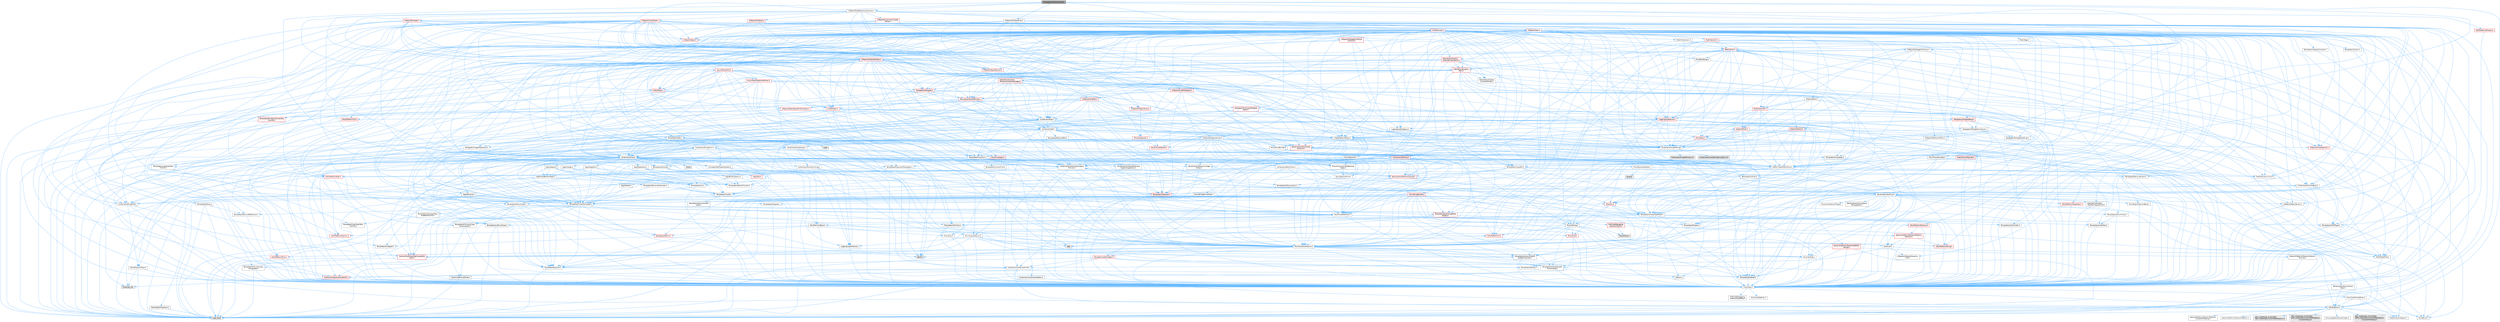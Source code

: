 digraph "GarbageCollectionHistory.h"
{
 // INTERACTIVE_SVG=YES
 // LATEX_PDF_SIZE
  bgcolor="transparent";
  edge [fontname=Helvetica,fontsize=10,labelfontname=Helvetica,labelfontsize=10];
  node [fontname=Helvetica,fontsize=10,shape=box,height=0.2,width=0.4];
  Node1 [id="Node000001",label="GarbageCollectionHistory.h",height=0.2,width=0.4,color="gray40", fillcolor="grey60", style="filled", fontcolor="black",tooltip=" "];
  Node1 -> Node2 [id="edge1_Node000001_Node000002",color="steelblue1",style="solid",tooltip=" "];
  Node2 [id="Node000002",label="Containers/Array.h",height=0.2,width=0.4,color="grey40", fillcolor="white", style="filled",URL="$df/dd0/Array_8h.html",tooltip=" "];
  Node2 -> Node3 [id="edge2_Node000002_Node000003",color="steelblue1",style="solid",tooltip=" "];
  Node3 [id="Node000003",label="CoreTypes.h",height=0.2,width=0.4,color="grey40", fillcolor="white", style="filled",URL="$dc/dec/CoreTypes_8h.html",tooltip=" "];
  Node3 -> Node4 [id="edge3_Node000003_Node000004",color="steelblue1",style="solid",tooltip=" "];
  Node4 [id="Node000004",label="HAL/Platform.h",height=0.2,width=0.4,color="grey40", fillcolor="white", style="filled",URL="$d9/dd0/Platform_8h.html",tooltip=" "];
  Node4 -> Node5 [id="edge4_Node000004_Node000005",color="steelblue1",style="solid",tooltip=" "];
  Node5 [id="Node000005",label="Misc/Build.h",height=0.2,width=0.4,color="grey40", fillcolor="white", style="filled",URL="$d3/dbb/Build_8h.html",tooltip=" "];
  Node4 -> Node6 [id="edge5_Node000004_Node000006",color="steelblue1",style="solid",tooltip=" "];
  Node6 [id="Node000006",label="Misc/LargeWorldCoordinates.h",height=0.2,width=0.4,color="grey40", fillcolor="white", style="filled",URL="$d2/dcb/LargeWorldCoordinates_8h.html",tooltip=" "];
  Node4 -> Node7 [id="edge6_Node000004_Node000007",color="steelblue1",style="solid",tooltip=" "];
  Node7 [id="Node000007",label="type_traits",height=0.2,width=0.4,color="grey60", fillcolor="#E0E0E0", style="filled",tooltip=" "];
  Node4 -> Node8 [id="edge7_Node000004_Node000008",color="steelblue1",style="solid",tooltip=" "];
  Node8 [id="Node000008",label="PreprocessorHelpers.h",height=0.2,width=0.4,color="grey40", fillcolor="white", style="filled",URL="$db/ddb/PreprocessorHelpers_8h.html",tooltip=" "];
  Node4 -> Node9 [id="edge8_Node000004_Node000009",color="steelblue1",style="solid",tooltip=" "];
  Node9 [id="Node000009",label="UBT_COMPILED_PLATFORM\l/UBT_COMPILED_PLATFORMPlatform\lCompilerPreSetup.h",height=0.2,width=0.4,color="grey60", fillcolor="#E0E0E0", style="filled",tooltip=" "];
  Node4 -> Node10 [id="edge9_Node000004_Node000010",color="steelblue1",style="solid",tooltip=" "];
  Node10 [id="Node000010",label="GenericPlatform/GenericPlatform\lCompilerPreSetup.h",height=0.2,width=0.4,color="grey40", fillcolor="white", style="filled",URL="$d9/dc8/GenericPlatformCompilerPreSetup_8h.html",tooltip=" "];
  Node4 -> Node11 [id="edge10_Node000004_Node000011",color="steelblue1",style="solid",tooltip=" "];
  Node11 [id="Node000011",label="GenericPlatform/GenericPlatform.h",height=0.2,width=0.4,color="grey40", fillcolor="white", style="filled",URL="$d6/d84/GenericPlatform_8h.html",tooltip=" "];
  Node4 -> Node12 [id="edge11_Node000004_Node000012",color="steelblue1",style="solid",tooltip=" "];
  Node12 [id="Node000012",label="UBT_COMPILED_PLATFORM\l/UBT_COMPILED_PLATFORMPlatform.h",height=0.2,width=0.4,color="grey60", fillcolor="#E0E0E0", style="filled",tooltip=" "];
  Node4 -> Node13 [id="edge12_Node000004_Node000013",color="steelblue1",style="solid",tooltip=" "];
  Node13 [id="Node000013",label="UBT_COMPILED_PLATFORM\l/UBT_COMPILED_PLATFORMPlatform\lCompilerSetup.h",height=0.2,width=0.4,color="grey60", fillcolor="#E0E0E0", style="filled",tooltip=" "];
  Node3 -> Node14 [id="edge13_Node000003_Node000014",color="steelblue1",style="solid",tooltip=" "];
  Node14 [id="Node000014",label="ProfilingDebugging\l/UMemoryDefines.h",height=0.2,width=0.4,color="grey40", fillcolor="white", style="filled",URL="$d2/da2/UMemoryDefines_8h.html",tooltip=" "];
  Node3 -> Node15 [id="edge14_Node000003_Node000015",color="steelblue1",style="solid",tooltip=" "];
  Node15 [id="Node000015",label="Misc/CoreMiscDefines.h",height=0.2,width=0.4,color="grey40", fillcolor="white", style="filled",URL="$da/d38/CoreMiscDefines_8h.html",tooltip=" "];
  Node15 -> Node4 [id="edge15_Node000015_Node000004",color="steelblue1",style="solid",tooltip=" "];
  Node15 -> Node8 [id="edge16_Node000015_Node000008",color="steelblue1",style="solid",tooltip=" "];
  Node3 -> Node16 [id="edge17_Node000003_Node000016",color="steelblue1",style="solid",tooltip=" "];
  Node16 [id="Node000016",label="Misc/CoreDefines.h",height=0.2,width=0.4,color="grey40", fillcolor="white", style="filled",URL="$d3/dd2/CoreDefines_8h.html",tooltip=" "];
  Node2 -> Node17 [id="edge18_Node000002_Node000017",color="steelblue1",style="solid",tooltip=" "];
  Node17 [id="Node000017",label="Misc/AssertionMacros.h",height=0.2,width=0.4,color="grey40", fillcolor="white", style="filled",URL="$d0/dfa/AssertionMacros_8h.html",tooltip=" "];
  Node17 -> Node3 [id="edge19_Node000017_Node000003",color="steelblue1",style="solid",tooltip=" "];
  Node17 -> Node4 [id="edge20_Node000017_Node000004",color="steelblue1",style="solid",tooltip=" "];
  Node17 -> Node18 [id="edge21_Node000017_Node000018",color="steelblue1",style="solid",tooltip=" "];
  Node18 [id="Node000018",label="HAL/PlatformMisc.h",height=0.2,width=0.4,color="red", fillcolor="#FFF0F0", style="filled",URL="$d0/df5/PlatformMisc_8h.html",tooltip=" "];
  Node18 -> Node3 [id="edge22_Node000018_Node000003",color="steelblue1",style="solid",tooltip=" "];
  Node17 -> Node8 [id="edge23_Node000017_Node000008",color="steelblue1",style="solid",tooltip=" "];
  Node17 -> Node54 [id="edge24_Node000017_Node000054",color="steelblue1",style="solid",tooltip=" "];
  Node54 [id="Node000054",label="Templates/EnableIf.h",height=0.2,width=0.4,color="grey40", fillcolor="white", style="filled",URL="$d7/d60/EnableIf_8h.html",tooltip=" "];
  Node54 -> Node3 [id="edge25_Node000054_Node000003",color="steelblue1",style="solid",tooltip=" "];
  Node17 -> Node55 [id="edge26_Node000017_Node000055",color="steelblue1",style="solid",tooltip=" "];
  Node55 [id="Node000055",label="Templates/IsArrayOrRefOf\lTypeByPredicate.h",height=0.2,width=0.4,color="grey40", fillcolor="white", style="filled",URL="$d6/da1/IsArrayOrRefOfTypeByPredicate_8h.html",tooltip=" "];
  Node55 -> Node3 [id="edge27_Node000055_Node000003",color="steelblue1",style="solid",tooltip=" "];
  Node17 -> Node56 [id="edge28_Node000017_Node000056",color="steelblue1",style="solid",tooltip=" "];
  Node56 [id="Node000056",label="Templates/IsValidVariadic\lFunctionArg.h",height=0.2,width=0.4,color="grey40", fillcolor="white", style="filled",URL="$d0/dc8/IsValidVariadicFunctionArg_8h.html",tooltip=" "];
  Node56 -> Node3 [id="edge29_Node000056_Node000003",color="steelblue1",style="solid",tooltip=" "];
  Node56 -> Node57 [id="edge30_Node000056_Node000057",color="steelblue1",style="solid",tooltip=" "];
  Node57 [id="Node000057",label="IsEnum.h",height=0.2,width=0.4,color="grey40", fillcolor="white", style="filled",URL="$d4/de5/IsEnum_8h.html",tooltip=" "];
  Node56 -> Node7 [id="edge31_Node000056_Node000007",color="steelblue1",style="solid",tooltip=" "];
  Node17 -> Node58 [id="edge32_Node000017_Node000058",color="steelblue1",style="solid",tooltip=" "];
  Node58 [id="Node000058",label="Traits/IsCharEncodingCompatible\lWith.h",height=0.2,width=0.4,color="red", fillcolor="#FFF0F0", style="filled",URL="$df/dd1/IsCharEncodingCompatibleWith_8h.html",tooltip=" "];
  Node58 -> Node7 [id="edge33_Node000058_Node000007",color="steelblue1",style="solid",tooltip=" "];
  Node17 -> Node60 [id="edge34_Node000017_Node000060",color="steelblue1",style="solid",tooltip=" "];
  Node60 [id="Node000060",label="Misc/VarArgs.h",height=0.2,width=0.4,color="grey40", fillcolor="white", style="filled",URL="$d5/d6f/VarArgs_8h.html",tooltip=" "];
  Node60 -> Node3 [id="edge35_Node000060_Node000003",color="steelblue1",style="solid",tooltip=" "];
  Node17 -> Node61 [id="edge36_Node000017_Node000061",color="steelblue1",style="solid",tooltip=" "];
  Node61 [id="Node000061",label="String/FormatStringSan.h",height=0.2,width=0.4,color="red", fillcolor="#FFF0F0", style="filled",URL="$d3/d8b/FormatStringSan_8h.html",tooltip=" "];
  Node61 -> Node7 [id="edge37_Node000061_Node000007",color="steelblue1",style="solid",tooltip=" "];
  Node61 -> Node3 [id="edge38_Node000061_Node000003",color="steelblue1",style="solid",tooltip=" "];
  Node61 -> Node62 [id="edge39_Node000061_Node000062",color="steelblue1",style="solid",tooltip=" "];
  Node62 [id="Node000062",label="Templates/Requires.h",height=0.2,width=0.4,color="grey40", fillcolor="white", style="filled",URL="$dc/d96/Requires_8h.html",tooltip=" "];
  Node62 -> Node54 [id="edge40_Node000062_Node000054",color="steelblue1",style="solid",tooltip=" "];
  Node62 -> Node7 [id="edge41_Node000062_Node000007",color="steelblue1",style="solid",tooltip=" "];
  Node61 -> Node63 [id="edge42_Node000061_Node000063",color="steelblue1",style="solid",tooltip=" "];
  Node63 [id="Node000063",label="Templates/Identity.h",height=0.2,width=0.4,color="grey40", fillcolor="white", style="filled",URL="$d0/dd5/Identity_8h.html",tooltip=" "];
  Node61 -> Node56 [id="edge43_Node000061_Node000056",color="steelblue1",style="solid",tooltip=" "];
  Node61 -> Node26 [id="edge44_Node000061_Node000026",color="steelblue1",style="solid",tooltip=" "];
  Node26 [id="Node000026",label="Containers/ContainersFwd.h",height=0.2,width=0.4,color="grey40", fillcolor="white", style="filled",URL="$d4/d0a/ContainersFwd_8h.html",tooltip=" "];
  Node26 -> Node4 [id="edge45_Node000026_Node000004",color="steelblue1",style="solid",tooltip=" "];
  Node26 -> Node3 [id="edge46_Node000026_Node000003",color="steelblue1",style="solid",tooltip=" "];
  Node26 -> Node23 [id="edge47_Node000026_Node000023",color="steelblue1",style="solid",tooltip=" "];
  Node23 [id="Node000023",label="Traits/IsContiguousContainer.h",height=0.2,width=0.4,color="red", fillcolor="#FFF0F0", style="filled",URL="$d5/d3c/IsContiguousContainer_8h.html",tooltip=" "];
  Node23 -> Node3 [id="edge48_Node000023_Node000003",color="steelblue1",style="solid",tooltip=" "];
  Node23 -> Node22 [id="edge49_Node000023_Node000022",color="steelblue1",style="solid",tooltip=" "];
  Node22 [id="Node000022",label="initializer_list",height=0.2,width=0.4,color="grey60", fillcolor="#E0E0E0", style="filled",tooltip=" "];
  Node17 -> Node67 [id="edge50_Node000017_Node000067",color="steelblue1",style="solid",tooltip=" "];
  Node67 [id="Node000067",label="atomic",height=0.2,width=0.4,color="grey60", fillcolor="#E0E0E0", style="filled",tooltip=" "];
  Node2 -> Node68 [id="edge51_Node000002_Node000068",color="steelblue1",style="solid",tooltip=" "];
  Node68 [id="Node000068",label="Misc/IntrusiveUnsetOptional\lState.h",height=0.2,width=0.4,color="grey40", fillcolor="white", style="filled",URL="$d2/d0a/IntrusiveUnsetOptionalState_8h.html",tooltip=" "];
  Node68 -> Node69 [id="edge52_Node000068_Node000069",color="steelblue1",style="solid",tooltip=" "];
  Node69 [id="Node000069",label="Misc/OptionalFwd.h",height=0.2,width=0.4,color="grey40", fillcolor="white", style="filled",URL="$dc/d50/OptionalFwd_8h.html",tooltip=" "];
  Node2 -> Node70 [id="edge53_Node000002_Node000070",color="steelblue1",style="solid",tooltip=" "];
  Node70 [id="Node000070",label="Misc/ReverseIterate.h",height=0.2,width=0.4,color="grey40", fillcolor="white", style="filled",URL="$db/de3/ReverseIterate_8h.html",tooltip=" "];
  Node70 -> Node4 [id="edge54_Node000070_Node000004",color="steelblue1",style="solid",tooltip=" "];
  Node70 -> Node71 [id="edge55_Node000070_Node000071",color="steelblue1",style="solid",tooltip=" "];
  Node71 [id="Node000071",label="iterator",height=0.2,width=0.4,color="grey60", fillcolor="#E0E0E0", style="filled",tooltip=" "];
  Node2 -> Node72 [id="edge56_Node000002_Node000072",color="steelblue1",style="solid",tooltip=" "];
  Node72 [id="Node000072",label="HAL/UnrealMemory.h",height=0.2,width=0.4,color="grey40", fillcolor="white", style="filled",URL="$d9/d96/UnrealMemory_8h.html",tooltip=" "];
  Node72 -> Node3 [id="edge57_Node000072_Node000003",color="steelblue1",style="solid",tooltip=" "];
  Node72 -> Node73 [id="edge58_Node000072_Node000073",color="steelblue1",style="solid",tooltip=" "];
  Node73 [id="Node000073",label="GenericPlatform/GenericPlatform\lMemory.h",height=0.2,width=0.4,color="red", fillcolor="#FFF0F0", style="filled",URL="$dd/d22/GenericPlatformMemory_8h.html",tooltip=" "];
  Node73 -> Node25 [id="edge59_Node000073_Node000025",color="steelblue1",style="solid",tooltip=" "];
  Node25 [id="Node000025",label="CoreFwd.h",height=0.2,width=0.4,color="grey40", fillcolor="white", style="filled",URL="$d1/d1e/CoreFwd_8h.html",tooltip=" "];
  Node25 -> Node3 [id="edge60_Node000025_Node000003",color="steelblue1",style="solid",tooltip=" "];
  Node25 -> Node26 [id="edge61_Node000025_Node000026",color="steelblue1",style="solid",tooltip=" "];
  Node25 -> Node27 [id="edge62_Node000025_Node000027",color="steelblue1",style="solid",tooltip=" "];
  Node27 [id="Node000027",label="Math/MathFwd.h",height=0.2,width=0.4,color="grey40", fillcolor="white", style="filled",URL="$d2/d10/MathFwd_8h.html",tooltip=" "];
  Node27 -> Node4 [id="edge63_Node000027_Node000004",color="steelblue1",style="solid",tooltip=" "];
  Node25 -> Node28 [id="edge64_Node000025_Node000028",color="steelblue1",style="solid",tooltip=" "];
  Node28 [id="Node000028",label="UObject/UObjectHierarchy\lFwd.h",height=0.2,width=0.4,color="grey40", fillcolor="white", style="filled",URL="$d3/d13/UObjectHierarchyFwd_8h.html",tooltip=" "];
  Node73 -> Node3 [id="edge65_Node000073_Node000003",color="steelblue1",style="solid",tooltip=" "];
  Node73 -> Node74 [id="edge66_Node000073_Node000074",color="steelblue1",style="solid",tooltip=" "];
  Node74 [id="Node000074",label="HAL/PlatformString.h",height=0.2,width=0.4,color="red", fillcolor="#FFF0F0", style="filled",URL="$db/db5/PlatformString_8h.html",tooltip=" "];
  Node74 -> Node3 [id="edge67_Node000074_Node000003",color="steelblue1",style="solid",tooltip=" "];
  Node72 -> Node76 [id="edge68_Node000072_Node000076",color="steelblue1",style="solid",tooltip=" "];
  Node76 [id="Node000076",label="HAL/MemoryBase.h",height=0.2,width=0.4,color="grey40", fillcolor="white", style="filled",URL="$d6/d9f/MemoryBase_8h.html",tooltip=" "];
  Node76 -> Node3 [id="edge69_Node000076_Node000003",color="steelblue1",style="solid",tooltip=" "];
  Node76 -> Node47 [id="edge70_Node000076_Node000047",color="steelblue1",style="solid",tooltip=" "];
  Node47 [id="Node000047",label="HAL/PlatformAtomics.h",height=0.2,width=0.4,color="red", fillcolor="#FFF0F0", style="filled",URL="$d3/d36/PlatformAtomics_8h.html",tooltip=" "];
  Node47 -> Node3 [id="edge71_Node000047_Node000003",color="steelblue1",style="solid",tooltip=" "];
  Node76 -> Node30 [id="edge72_Node000076_Node000030",color="steelblue1",style="solid",tooltip=" "];
  Node30 [id="Node000030",label="HAL/PlatformCrt.h",height=0.2,width=0.4,color="red", fillcolor="#FFF0F0", style="filled",URL="$d8/d75/PlatformCrt_8h.html",tooltip=" "];
  Node30 -> Node31 [id="edge73_Node000030_Node000031",color="steelblue1",style="solid",tooltip=" "];
  Node31 [id="Node000031",label="new",height=0.2,width=0.4,color="grey60", fillcolor="#E0E0E0", style="filled",tooltip=" "];
  Node76 -> Node77 [id="edge74_Node000076_Node000077",color="steelblue1",style="solid",tooltip=" "];
  Node77 [id="Node000077",label="Misc/Exec.h",height=0.2,width=0.4,color="grey40", fillcolor="white", style="filled",URL="$de/ddb/Exec_8h.html",tooltip=" "];
  Node77 -> Node3 [id="edge75_Node000077_Node000003",color="steelblue1",style="solid",tooltip=" "];
  Node77 -> Node17 [id="edge76_Node000077_Node000017",color="steelblue1",style="solid",tooltip=" "];
  Node76 -> Node78 [id="edge77_Node000076_Node000078",color="steelblue1",style="solid",tooltip=" "];
  Node78 [id="Node000078",label="Misc/OutputDevice.h",height=0.2,width=0.4,color="grey40", fillcolor="white", style="filled",URL="$d7/d32/OutputDevice_8h.html",tooltip=" "];
  Node78 -> Node25 [id="edge78_Node000078_Node000025",color="steelblue1",style="solid",tooltip=" "];
  Node78 -> Node3 [id="edge79_Node000078_Node000003",color="steelblue1",style="solid",tooltip=" "];
  Node78 -> Node79 [id="edge80_Node000078_Node000079",color="steelblue1",style="solid",tooltip=" "];
  Node79 [id="Node000079",label="Logging/LogVerbosity.h",height=0.2,width=0.4,color="grey40", fillcolor="white", style="filled",URL="$d2/d8f/LogVerbosity_8h.html",tooltip=" "];
  Node79 -> Node3 [id="edge81_Node000079_Node000003",color="steelblue1",style="solid",tooltip=" "];
  Node78 -> Node60 [id="edge82_Node000078_Node000060",color="steelblue1",style="solid",tooltip=" "];
  Node78 -> Node55 [id="edge83_Node000078_Node000055",color="steelblue1",style="solid",tooltip=" "];
  Node78 -> Node56 [id="edge84_Node000078_Node000056",color="steelblue1",style="solid",tooltip=" "];
  Node78 -> Node58 [id="edge85_Node000078_Node000058",color="steelblue1",style="solid",tooltip=" "];
  Node76 -> Node80 [id="edge86_Node000076_Node000080",color="steelblue1",style="solid",tooltip=" "];
  Node80 [id="Node000080",label="Templates/Atomic.h",height=0.2,width=0.4,color="red", fillcolor="#FFF0F0", style="filled",URL="$d3/d91/Atomic_8h.html",tooltip=" "];
  Node80 -> Node83 [id="edge87_Node000080_Node000083",color="steelblue1",style="solid",tooltip=" "];
  Node83 [id="Node000083",label="Templates/IsIntegral.h",height=0.2,width=0.4,color="grey40", fillcolor="white", style="filled",URL="$da/d64/IsIntegral_8h.html",tooltip=" "];
  Node83 -> Node3 [id="edge88_Node000083_Node000003",color="steelblue1",style="solid",tooltip=" "];
  Node80 -> Node67 [id="edge89_Node000080_Node000067",color="steelblue1",style="solid",tooltip=" "];
  Node72 -> Node89 [id="edge90_Node000072_Node000089",color="steelblue1",style="solid",tooltip=" "];
  Node89 [id="Node000089",label="HAL/PlatformMemory.h",height=0.2,width=0.4,color="red", fillcolor="#FFF0F0", style="filled",URL="$de/d68/PlatformMemory_8h.html",tooltip=" "];
  Node89 -> Node3 [id="edge91_Node000089_Node000003",color="steelblue1",style="solid",tooltip=" "];
  Node89 -> Node73 [id="edge92_Node000089_Node000073",color="steelblue1",style="solid",tooltip=" "];
  Node72 -> Node91 [id="edge93_Node000072_Node000091",color="steelblue1",style="solid",tooltip=" "];
  Node91 [id="Node000091",label="ProfilingDebugging\l/MemoryTrace.h",height=0.2,width=0.4,color="red", fillcolor="#FFF0F0", style="filled",URL="$da/dd7/MemoryTrace_8h.html",tooltip=" "];
  Node91 -> Node4 [id="edge94_Node000091_Node000004",color="steelblue1",style="solid",tooltip=" "];
  Node91 -> Node53 [id="edge95_Node000091_Node000053",color="steelblue1",style="solid",tooltip=" "];
  Node53 [id="Node000053",label="Trace/Trace.h",height=0.2,width=0.4,color="grey60", fillcolor="#E0E0E0", style="filled",tooltip=" "];
  Node72 -> Node92 [id="edge96_Node000072_Node000092",color="steelblue1",style="solid",tooltip=" "];
  Node92 [id="Node000092",label="Templates/IsPointer.h",height=0.2,width=0.4,color="grey40", fillcolor="white", style="filled",URL="$d7/d05/IsPointer_8h.html",tooltip=" "];
  Node92 -> Node3 [id="edge97_Node000092_Node000003",color="steelblue1",style="solid",tooltip=" "];
  Node2 -> Node93 [id="edge98_Node000002_Node000093",color="steelblue1",style="solid",tooltip=" "];
  Node93 [id="Node000093",label="Templates/UnrealTypeTraits.h",height=0.2,width=0.4,color="grey40", fillcolor="white", style="filled",URL="$d2/d2d/UnrealTypeTraits_8h.html",tooltip=" "];
  Node93 -> Node3 [id="edge99_Node000093_Node000003",color="steelblue1",style="solid",tooltip=" "];
  Node93 -> Node92 [id="edge100_Node000093_Node000092",color="steelblue1",style="solid",tooltip=" "];
  Node93 -> Node17 [id="edge101_Node000093_Node000017",color="steelblue1",style="solid",tooltip=" "];
  Node93 -> Node85 [id="edge102_Node000093_Node000085",color="steelblue1",style="solid",tooltip=" "];
  Node85 [id="Node000085",label="Templates/AndOrNot.h",height=0.2,width=0.4,color="grey40", fillcolor="white", style="filled",URL="$db/d0a/AndOrNot_8h.html",tooltip=" "];
  Node85 -> Node3 [id="edge103_Node000085_Node000003",color="steelblue1",style="solid",tooltip=" "];
  Node93 -> Node54 [id="edge104_Node000093_Node000054",color="steelblue1",style="solid",tooltip=" "];
  Node93 -> Node94 [id="edge105_Node000093_Node000094",color="steelblue1",style="solid",tooltip=" "];
  Node94 [id="Node000094",label="Templates/IsArithmetic.h",height=0.2,width=0.4,color="grey40", fillcolor="white", style="filled",URL="$d2/d5d/IsArithmetic_8h.html",tooltip=" "];
  Node94 -> Node3 [id="edge106_Node000094_Node000003",color="steelblue1",style="solid",tooltip=" "];
  Node93 -> Node57 [id="edge107_Node000093_Node000057",color="steelblue1",style="solid",tooltip=" "];
  Node93 -> Node95 [id="edge108_Node000093_Node000095",color="steelblue1",style="solid",tooltip=" "];
  Node95 [id="Node000095",label="Templates/Models.h",height=0.2,width=0.4,color="grey40", fillcolor="white", style="filled",URL="$d3/d0c/Models_8h.html",tooltip=" "];
  Node95 -> Node63 [id="edge109_Node000095_Node000063",color="steelblue1",style="solid",tooltip=" "];
  Node93 -> Node96 [id="edge110_Node000093_Node000096",color="steelblue1",style="solid",tooltip=" "];
  Node96 [id="Node000096",label="Templates/IsPODType.h",height=0.2,width=0.4,color="grey40", fillcolor="white", style="filled",URL="$d7/db1/IsPODType_8h.html",tooltip=" "];
  Node96 -> Node3 [id="edge111_Node000096_Node000003",color="steelblue1",style="solid",tooltip=" "];
  Node93 -> Node97 [id="edge112_Node000093_Node000097",color="steelblue1",style="solid",tooltip=" "];
  Node97 [id="Node000097",label="Templates/IsUECoreType.h",height=0.2,width=0.4,color="grey40", fillcolor="white", style="filled",URL="$d1/db8/IsUECoreType_8h.html",tooltip=" "];
  Node97 -> Node3 [id="edge113_Node000097_Node000003",color="steelblue1",style="solid",tooltip=" "];
  Node97 -> Node7 [id="edge114_Node000097_Node000007",color="steelblue1",style="solid",tooltip=" "];
  Node93 -> Node86 [id="edge115_Node000093_Node000086",color="steelblue1",style="solid",tooltip=" "];
  Node86 [id="Node000086",label="Templates/IsTriviallyCopy\lConstructible.h",height=0.2,width=0.4,color="grey40", fillcolor="white", style="filled",URL="$d3/d78/IsTriviallyCopyConstructible_8h.html",tooltip=" "];
  Node86 -> Node3 [id="edge116_Node000086_Node000003",color="steelblue1",style="solid",tooltip=" "];
  Node86 -> Node7 [id="edge117_Node000086_Node000007",color="steelblue1",style="solid",tooltip=" "];
  Node2 -> Node98 [id="edge118_Node000002_Node000098",color="steelblue1",style="solid",tooltip=" "];
  Node98 [id="Node000098",label="Templates/UnrealTemplate.h",height=0.2,width=0.4,color="grey40", fillcolor="white", style="filled",URL="$d4/d24/UnrealTemplate_8h.html",tooltip=" "];
  Node98 -> Node3 [id="edge119_Node000098_Node000003",color="steelblue1",style="solid",tooltip=" "];
  Node98 -> Node92 [id="edge120_Node000098_Node000092",color="steelblue1",style="solid",tooltip=" "];
  Node98 -> Node72 [id="edge121_Node000098_Node000072",color="steelblue1",style="solid",tooltip=" "];
  Node98 -> Node99 [id="edge122_Node000098_Node000099",color="steelblue1",style="solid",tooltip=" "];
  Node99 [id="Node000099",label="Templates/CopyQualifiers\lAndRefsFromTo.h",height=0.2,width=0.4,color="grey40", fillcolor="white", style="filled",URL="$d3/db3/CopyQualifiersAndRefsFromTo_8h.html",tooltip=" "];
  Node99 -> Node100 [id="edge123_Node000099_Node000100",color="steelblue1",style="solid",tooltip=" "];
  Node100 [id="Node000100",label="Templates/CopyQualifiers\lFromTo.h",height=0.2,width=0.4,color="grey40", fillcolor="white", style="filled",URL="$d5/db4/CopyQualifiersFromTo_8h.html",tooltip=" "];
  Node98 -> Node93 [id="edge124_Node000098_Node000093",color="steelblue1",style="solid",tooltip=" "];
  Node98 -> Node101 [id="edge125_Node000098_Node000101",color="steelblue1",style="solid",tooltip=" "];
  Node101 [id="Node000101",label="Templates/RemoveReference.h",height=0.2,width=0.4,color="grey40", fillcolor="white", style="filled",URL="$da/dbe/RemoveReference_8h.html",tooltip=" "];
  Node101 -> Node3 [id="edge126_Node000101_Node000003",color="steelblue1",style="solid",tooltip=" "];
  Node98 -> Node62 [id="edge127_Node000098_Node000062",color="steelblue1",style="solid",tooltip=" "];
  Node98 -> Node102 [id="edge128_Node000098_Node000102",color="steelblue1",style="solid",tooltip=" "];
  Node102 [id="Node000102",label="Templates/TypeCompatible\lBytes.h",height=0.2,width=0.4,color="red", fillcolor="#FFF0F0", style="filled",URL="$df/d0a/TypeCompatibleBytes_8h.html",tooltip=" "];
  Node102 -> Node3 [id="edge129_Node000102_Node000003",color="steelblue1",style="solid",tooltip=" "];
  Node102 -> Node31 [id="edge130_Node000102_Node000031",color="steelblue1",style="solid",tooltip=" "];
  Node102 -> Node7 [id="edge131_Node000102_Node000007",color="steelblue1",style="solid",tooltip=" "];
  Node98 -> Node63 [id="edge132_Node000098_Node000063",color="steelblue1",style="solid",tooltip=" "];
  Node98 -> Node23 [id="edge133_Node000098_Node000023",color="steelblue1",style="solid",tooltip=" "];
  Node98 -> Node103 [id="edge134_Node000098_Node000103",color="steelblue1",style="solid",tooltip=" "];
  Node103 [id="Node000103",label="Traits/UseBitwiseSwap.h",height=0.2,width=0.4,color="grey40", fillcolor="white", style="filled",URL="$db/df3/UseBitwiseSwap_8h.html",tooltip=" "];
  Node103 -> Node3 [id="edge135_Node000103_Node000003",color="steelblue1",style="solid",tooltip=" "];
  Node103 -> Node7 [id="edge136_Node000103_Node000007",color="steelblue1",style="solid",tooltip=" "];
  Node98 -> Node7 [id="edge137_Node000098_Node000007",color="steelblue1",style="solid",tooltip=" "];
  Node2 -> Node104 [id="edge138_Node000002_Node000104",color="steelblue1",style="solid",tooltip=" "];
  Node104 [id="Node000104",label="Containers/AllowShrinking.h",height=0.2,width=0.4,color="grey40", fillcolor="white", style="filled",URL="$d7/d1a/AllowShrinking_8h.html",tooltip=" "];
  Node104 -> Node3 [id="edge139_Node000104_Node000003",color="steelblue1",style="solid",tooltip=" "];
  Node2 -> Node105 [id="edge140_Node000002_Node000105",color="steelblue1",style="solid",tooltip=" "];
  Node105 [id="Node000105",label="Containers/ContainerAllocation\lPolicies.h",height=0.2,width=0.4,color="grey40", fillcolor="white", style="filled",URL="$d7/dff/ContainerAllocationPolicies_8h.html",tooltip=" "];
  Node105 -> Node3 [id="edge141_Node000105_Node000003",color="steelblue1",style="solid",tooltip=" "];
  Node105 -> Node106 [id="edge142_Node000105_Node000106",color="steelblue1",style="solid",tooltip=" "];
  Node106 [id="Node000106",label="Containers/ContainerHelpers.h",height=0.2,width=0.4,color="grey40", fillcolor="white", style="filled",URL="$d7/d33/ContainerHelpers_8h.html",tooltip=" "];
  Node106 -> Node3 [id="edge143_Node000106_Node000003",color="steelblue1",style="solid",tooltip=" "];
  Node105 -> Node105 [id="edge144_Node000105_Node000105",color="steelblue1",style="solid",tooltip=" "];
  Node105 -> Node107 [id="edge145_Node000105_Node000107",color="steelblue1",style="solid",tooltip=" "];
  Node107 [id="Node000107",label="HAL/PlatformMath.h",height=0.2,width=0.4,color="red", fillcolor="#FFF0F0", style="filled",URL="$dc/d53/PlatformMath_8h.html",tooltip=" "];
  Node107 -> Node3 [id="edge146_Node000107_Node000003",color="steelblue1",style="solid",tooltip=" "];
  Node105 -> Node72 [id="edge147_Node000105_Node000072",color="steelblue1",style="solid",tooltip=" "];
  Node105 -> Node40 [id="edge148_Node000105_Node000040",color="steelblue1",style="solid",tooltip=" "];
  Node40 [id="Node000040",label="Math/NumericLimits.h",height=0.2,width=0.4,color="grey40", fillcolor="white", style="filled",URL="$df/d1b/NumericLimits_8h.html",tooltip=" "];
  Node40 -> Node3 [id="edge149_Node000040_Node000003",color="steelblue1",style="solid",tooltip=" "];
  Node105 -> Node17 [id="edge150_Node000105_Node000017",color="steelblue1",style="solid",tooltip=" "];
  Node105 -> Node115 [id="edge151_Node000105_Node000115",color="steelblue1",style="solid",tooltip=" "];
  Node115 [id="Node000115",label="Templates/IsPolymorphic.h",height=0.2,width=0.4,color="grey40", fillcolor="white", style="filled",URL="$dc/d20/IsPolymorphic_8h.html",tooltip=" "];
  Node105 -> Node116 [id="edge152_Node000105_Node000116",color="steelblue1",style="solid",tooltip=" "];
  Node116 [id="Node000116",label="Templates/MemoryOps.h",height=0.2,width=0.4,color="grey40", fillcolor="white", style="filled",URL="$db/dea/MemoryOps_8h.html",tooltip=" "];
  Node116 -> Node3 [id="edge153_Node000116_Node000003",color="steelblue1",style="solid",tooltip=" "];
  Node116 -> Node72 [id="edge154_Node000116_Node000072",color="steelblue1",style="solid",tooltip=" "];
  Node116 -> Node87 [id="edge155_Node000116_Node000087",color="steelblue1",style="solid",tooltip=" "];
  Node87 [id="Node000087",label="Templates/IsTriviallyCopy\lAssignable.h",height=0.2,width=0.4,color="grey40", fillcolor="white", style="filled",URL="$d2/df2/IsTriviallyCopyAssignable_8h.html",tooltip=" "];
  Node87 -> Node3 [id="edge156_Node000087_Node000003",color="steelblue1",style="solid",tooltip=" "];
  Node87 -> Node7 [id="edge157_Node000087_Node000007",color="steelblue1",style="solid",tooltip=" "];
  Node116 -> Node86 [id="edge158_Node000116_Node000086",color="steelblue1",style="solid",tooltip=" "];
  Node116 -> Node62 [id="edge159_Node000116_Node000062",color="steelblue1",style="solid",tooltip=" "];
  Node116 -> Node93 [id="edge160_Node000116_Node000093",color="steelblue1",style="solid",tooltip=" "];
  Node116 -> Node103 [id="edge161_Node000116_Node000103",color="steelblue1",style="solid",tooltip=" "];
  Node116 -> Node31 [id="edge162_Node000116_Node000031",color="steelblue1",style="solid",tooltip=" "];
  Node116 -> Node7 [id="edge163_Node000116_Node000007",color="steelblue1",style="solid",tooltip=" "];
  Node105 -> Node102 [id="edge164_Node000105_Node000102",color="steelblue1",style="solid",tooltip=" "];
  Node105 -> Node7 [id="edge165_Node000105_Node000007",color="steelblue1",style="solid",tooltip=" "];
  Node2 -> Node117 [id="edge166_Node000002_Node000117",color="steelblue1",style="solid",tooltip=" "];
  Node117 [id="Node000117",label="Containers/ContainerElement\lTypeCompatibility.h",height=0.2,width=0.4,color="grey40", fillcolor="white", style="filled",URL="$df/ddf/ContainerElementTypeCompatibility_8h.html",tooltip=" "];
  Node117 -> Node3 [id="edge167_Node000117_Node000003",color="steelblue1",style="solid",tooltip=" "];
  Node117 -> Node93 [id="edge168_Node000117_Node000093",color="steelblue1",style="solid",tooltip=" "];
  Node2 -> Node118 [id="edge169_Node000002_Node000118",color="steelblue1",style="solid",tooltip=" "];
  Node118 [id="Node000118",label="Serialization/Archive.h",height=0.2,width=0.4,color="grey40", fillcolor="white", style="filled",URL="$d7/d3b/Archive_8h.html",tooltip=" "];
  Node118 -> Node25 [id="edge170_Node000118_Node000025",color="steelblue1",style="solid",tooltip=" "];
  Node118 -> Node3 [id="edge171_Node000118_Node000003",color="steelblue1",style="solid",tooltip=" "];
  Node118 -> Node119 [id="edge172_Node000118_Node000119",color="steelblue1",style="solid",tooltip=" "];
  Node119 [id="Node000119",label="HAL/PlatformProperties.h",height=0.2,width=0.4,color="red", fillcolor="#FFF0F0", style="filled",URL="$d9/db0/PlatformProperties_8h.html",tooltip=" "];
  Node119 -> Node3 [id="edge173_Node000119_Node000003",color="steelblue1",style="solid",tooltip=" "];
  Node118 -> Node122 [id="edge174_Node000118_Node000122",color="steelblue1",style="solid",tooltip=" "];
  Node122 [id="Node000122",label="Internationalization\l/TextNamespaceFwd.h",height=0.2,width=0.4,color="grey40", fillcolor="white", style="filled",URL="$d8/d97/TextNamespaceFwd_8h.html",tooltip=" "];
  Node122 -> Node3 [id="edge175_Node000122_Node000003",color="steelblue1",style="solid",tooltip=" "];
  Node118 -> Node27 [id="edge176_Node000118_Node000027",color="steelblue1",style="solid",tooltip=" "];
  Node118 -> Node17 [id="edge177_Node000118_Node000017",color="steelblue1",style="solid",tooltip=" "];
  Node118 -> Node5 [id="edge178_Node000118_Node000005",color="steelblue1",style="solid",tooltip=" "];
  Node118 -> Node41 [id="edge179_Node000118_Node000041",color="steelblue1",style="solid",tooltip=" "];
  Node41 [id="Node000041",label="Misc/CompressionFlags.h",height=0.2,width=0.4,color="grey40", fillcolor="white", style="filled",URL="$d9/d76/CompressionFlags_8h.html",tooltip=" "];
  Node118 -> Node123 [id="edge180_Node000118_Node000123",color="steelblue1",style="solid",tooltip=" "];
  Node123 [id="Node000123",label="Misc/EngineVersionBase.h",height=0.2,width=0.4,color="grey40", fillcolor="white", style="filled",URL="$d5/d2b/EngineVersionBase_8h.html",tooltip=" "];
  Node123 -> Node3 [id="edge181_Node000123_Node000003",color="steelblue1",style="solid",tooltip=" "];
  Node118 -> Node60 [id="edge182_Node000118_Node000060",color="steelblue1",style="solid",tooltip=" "];
  Node118 -> Node124 [id="edge183_Node000118_Node000124",color="steelblue1",style="solid",tooltip=" "];
  Node124 [id="Node000124",label="Serialization/ArchiveCook\lData.h",height=0.2,width=0.4,color="grey40", fillcolor="white", style="filled",URL="$dc/db6/ArchiveCookData_8h.html",tooltip=" "];
  Node124 -> Node4 [id="edge184_Node000124_Node000004",color="steelblue1",style="solid",tooltip=" "];
  Node118 -> Node125 [id="edge185_Node000118_Node000125",color="steelblue1",style="solid",tooltip=" "];
  Node125 [id="Node000125",label="Serialization/ArchiveSave\lPackageData.h",height=0.2,width=0.4,color="grey40", fillcolor="white", style="filled",URL="$d1/d37/ArchiveSavePackageData_8h.html",tooltip=" "];
  Node118 -> Node54 [id="edge186_Node000118_Node000054",color="steelblue1",style="solid",tooltip=" "];
  Node118 -> Node55 [id="edge187_Node000118_Node000055",color="steelblue1",style="solid",tooltip=" "];
  Node118 -> Node126 [id="edge188_Node000118_Node000126",color="steelblue1",style="solid",tooltip=" "];
  Node126 [id="Node000126",label="Templates/IsEnumClass.h",height=0.2,width=0.4,color="grey40", fillcolor="white", style="filled",URL="$d7/d15/IsEnumClass_8h.html",tooltip=" "];
  Node126 -> Node3 [id="edge189_Node000126_Node000003",color="steelblue1",style="solid",tooltip=" "];
  Node126 -> Node85 [id="edge190_Node000126_Node000085",color="steelblue1",style="solid",tooltip=" "];
  Node118 -> Node112 [id="edge191_Node000118_Node000112",color="steelblue1",style="solid",tooltip=" "];
  Node112 [id="Node000112",label="Templates/IsSigned.h",height=0.2,width=0.4,color="grey40", fillcolor="white", style="filled",URL="$d8/dd8/IsSigned_8h.html",tooltip=" "];
  Node112 -> Node3 [id="edge192_Node000112_Node000003",color="steelblue1",style="solid",tooltip=" "];
  Node118 -> Node56 [id="edge193_Node000118_Node000056",color="steelblue1",style="solid",tooltip=" "];
  Node118 -> Node98 [id="edge194_Node000118_Node000098",color="steelblue1",style="solid",tooltip=" "];
  Node118 -> Node58 [id="edge195_Node000118_Node000058",color="steelblue1",style="solid",tooltip=" "];
  Node118 -> Node127 [id="edge196_Node000118_Node000127",color="steelblue1",style="solid",tooltip=" "];
  Node127 [id="Node000127",label="UObject/ObjectVersion.h",height=0.2,width=0.4,color="grey40", fillcolor="white", style="filled",URL="$da/d63/ObjectVersion_8h.html",tooltip=" "];
  Node127 -> Node3 [id="edge197_Node000127_Node000003",color="steelblue1",style="solid",tooltip=" "];
  Node2 -> Node128 [id="edge198_Node000002_Node000128",color="steelblue1",style="solid",tooltip=" "];
  Node128 [id="Node000128",label="Serialization/MemoryImage\lWriter.h",height=0.2,width=0.4,color="grey40", fillcolor="white", style="filled",URL="$d0/d08/MemoryImageWriter_8h.html",tooltip=" "];
  Node128 -> Node3 [id="edge199_Node000128_Node000003",color="steelblue1",style="solid",tooltip=" "];
  Node128 -> Node129 [id="edge200_Node000128_Node000129",color="steelblue1",style="solid",tooltip=" "];
  Node129 [id="Node000129",label="Serialization/MemoryLayout.h",height=0.2,width=0.4,color="red", fillcolor="#FFF0F0", style="filled",URL="$d7/d66/MemoryLayout_8h.html",tooltip=" "];
  Node129 -> Node132 [id="edge201_Node000129_Node000132",color="steelblue1",style="solid",tooltip=" "];
  Node132 [id="Node000132",label="Containers/EnumAsByte.h",height=0.2,width=0.4,color="grey40", fillcolor="white", style="filled",URL="$d6/d9a/EnumAsByte_8h.html",tooltip=" "];
  Node132 -> Node3 [id="edge202_Node000132_Node000003",color="steelblue1",style="solid",tooltip=" "];
  Node132 -> Node96 [id="edge203_Node000132_Node000096",color="steelblue1",style="solid",tooltip=" "];
  Node132 -> Node133 [id="edge204_Node000132_Node000133",color="steelblue1",style="solid",tooltip=" "];
  Node133 [id="Node000133",label="Templates/TypeHash.h",height=0.2,width=0.4,color="red", fillcolor="#FFF0F0", style="filled",URL="$d1/d62/TypeHash_8h.html",tooltip=" "];
  Node133 -> Node3 [id="edge205_Node000133_Node000003",color="steelblue1",style="solid",tooltip=" "];
  Node133 -> Node62 [id="edge206_Node000133_Node000062",color="steelblue1",style="solid",tooltip=" "];
  Node133 -> Node134 [id="edge207_Node000133_Node000134",color="steelblue1",style="solid",tooltip=" "];
  Node134 [id="Node000134",label="Misc/Crc.h",height=0.2,width=0.4,color="red", fillcolor="#FFF0F0", style="filled",URL="$d4/dd2/Crc_8h.html",tooltip=" "];
  Node134 -> Node3 [id="edge208_Node000134_Node000003",color="steelblue1",style="solid",tooltip=" "];
  Node134 -> Node74 [id="edge209_Node000134_Node000074",color="steelblue1",style="solid",tooltip=" "];
  Node134 -> Node17 [id="edge210_Node000134_Node000017",color="steelblue1",style="solid",tooltip=" "];
  Node134 -> Node135 [id="edge211_Node000134_Node000135",color="steelblue1",style="solid",tooltip=" "];
  Node135 [id="Node000135",label="Misc/CString.h",height=0.2,width=0.4,color="grey40", fillcolor="white", style="filled",URL="$d2/d49/CString_8h.html",tooltip=" "];
  Node135 -> Node3 [id="edge212_Node000135_Node000003",color="steelblue1",style="solid",tooltip=" "];
  Node135 -> Node30 [id="edge213_Node000135_Node000030",color="steelblue1",style="solid",tooltip=" "];
  Node135 -> Node74 [id="edge214_Node000135_Node000074",color="steelblue1",style="solid",tooltip=" "];
  Node135 -> Node17 [id="edge215_Node000135_Node000017",color="steelblue1",style="solid",tooltip=" "];
  Node135 -> Node136 [id="edge216_Node000135_Node000136",color="steelblue1",style="solid",tooltip=" "];
  Node136 [id="Node000136",label="Misc/Char.h",height=0.2,width=0.4,color="red", fillcolor="#FFF0F0", style="filled",URL="$d0/d58/Char_8h.html",tooltip=" "];
  Node136 -> Node3 [id="edge217_Node000136_Node000003",color="steelblue1",style="solid",tooltip=" "];
  Node136 -> Node7 [id="edge218_Node000136_Node000007",color="steelblue1",style="solid",tooltip=" "];
  Node135 -> Node60 [id="edge219_Node000135_Node000060",color="steelblue1",style="solid",tooltip=" "];
  Node135 -> Node55 [id="edge220_Node000135_Node000055",color="steelblue1",style="solid",tooltip=" "];
  Node135 -> Node56 [id="edge221_Node000135_Node000056",color="steelblue1",style="solid",tooltip=" "];
  Node135 -> Node58 [id="edge222_Node000135_Node000058",color="steelblue1",style="solid",tooltip=" "];
  Node134 -> Node136 [id="edge223_Node000134_Node000136",color="steelblue1",style="solid",tooltip=" "];
  Node134 -> Node93 [id="edge224_Node000134_Node000093",color="steelblue1",style="solid",tooltip=" "];
  Node133 -> Node7 [id="edge225_Node000133_Node000007",color="steelblue1",style="solid",tooltip=" "];
  Node129 -> Node20 [id="edge226_Node000129_Node000020",color="steelblue1",style="solid",tooltip=" "];
  Node20 [id="Node000020",label="Containers/StringFwd.h",height=0.2,width=0.4,color="grey40", fillcolor="white", style="filled",URL="$df/d37/StringFwd_8h.html",tooltip=" "];
  Node20 -> Node3 [id="edge227_Node000020_Node000003",color="steelblue1",style="solid",tooltip=" "];
  Node20 -> Node21 [id="edge228_Node000020_Node000021",color="steelblue1",style="solid",tooltip=" "];
  Node21 [id="Node000021",label="Traits/ElementType.h",height=0.2,width=0.4,color="grey40", fillcolor="white", style="filled",URL="$d5/d4f/ElementType_8h.html",tooltip=" "];
  Node21 -> Node4 [id="edge229_Node000021_Node000004",color="steelblue1",style="solid",tooltip=" "];
  Node21 -> Node22 [id="edge230_Node000021_Node000022",color="steelblue1",style="solid",tooltip=" "];
  Node21 -> Node7 [id="edge231_Node000021_Node000007",color="steelblue1",style="solid",tooltip=" "];
  Node20 -> Node23 [id="edge232_Node000020_Node000023",color="steelblue1",style="solid",tooltip=" "];
  Node129 -> Node72 [id="edge233_Node000129_Node000072",color="steelblue1",style="solid",tooltip=" "];
  Node129 -> Node54 [id="edge234_Node000129_Node000054",color="steelblue1",style="solid",tooltip=" "];
  Node129 -> Node115 [id="edge235_Node000129_Node000115",color="steelblue1",style="solid",tooltip=" "];
  Node129 -> Node95 [id="edge236_Node000129_Node000095",color="steelblue1",style="solid",tooltip=" "];
  Node129 -> Node98 [id="edge237_Node000129_Node000098",color="steelblue1",style="solid",tooltip=" "];
  Node2 -> Node142 [id="edge238_Node000002_Node000142",color="steelblue1",style="solid",tooltip=" "];
  Node142 [id="Node000142",label="Algo/Heapify.h",height=0.2,width=0.4,color="grey40", fillcolor="white", style="filled",URL="$d0/d2a/Heapify_8h.html",tooltip=" "];
  Node142 -> Node143 [id="edge239_Node000142_Node000143",color="steelblue1",style="solid",tooltip=" "];
  Node143 [id="Node000143",label="Algo/Impl/BinaryHeap.h",height=0.2,width=0.4,color="grey40", fillcolor="white", style="filled",URL="$d7/da3/Algo_2Impl_2BinaryHeap_8h.html",tooltip=" "];
  Node143 -> Node144 [id="edge240_Node000143_Node000144",color="steelblue1",style="solid",tooltip=" "];
  Node144 [id="Node000144",label="Templates/Invoke.h",height=0.2,width=0.4,color="grey40", fillcolor="white", style="filled",URL="$d7/deb/Invoke_8h.html",tooltip=" "];
  Node144 -> Node3 [id="edge241_Node000144_Node000003",color="steelblue1",style="solid",tooltip=" "];
  Node144 -> Node145 [id="edge242_Node000144_Node000145",color="steelblue1",style="solid",tooltip=" "];
  Node145 [id="Node000145",label="Traits/MemberFunctionPtr\lOuter.h",height=0.2,width=0.4,color="grey40", fillcolor="white", style="filled",URL="$db/da7/MemberFunctionPtrOuter_8h.html",tooltip=" "];
  Node144 -> Node98 [id="edge243_Node000144_Node000098",color="steelblue1",style="solid",tooltip=" "];
  Node144 -> Node7 [id="edge244_Node000144_Node000007",color="steelblue1",style="solid",tooltip=" "];
  Node143 -> Node146 [id="edge245_Node000143_Node000146",color="steelblue1",style="solid",tooltip=" "];
  Node146 [id="Node000146",label="Templates/Projection.h",height=0.2,width=0.4,color="grey40", fillcolor="white", style="filled",URL="$d7/df0/Projection_8h.html",tooltip=" "];
  Node146 -> Node7 [id="edge246_Node000146_Node000007",color="steelblue1",style="solid",tooltip=" "];
  Node143 -> Node147 [id="edge247_Node000143_Node000147",color="steelblue1",style="solid",tooltip=" "];
  Node147 [id="Node000147",label="Templates/ReversePredicate.h",height=0.2,width=0.4,color="grey40", fillcolor="white", style="filled",URL="$d8/d28/ReversePredicate_8h.html",tooltip=" "];
  Node147 -> Node144 [id="edge248_Node000147_Node000144",color="steelblue1",style="solid",tooltip=" "];
  Node147 -> Node98 [id="edge249_Node000147_Node000098",color="steelblue1",style="solid",tooltip=" "];
  Node143 -> Node7 [id="edge250_Node000143_Node000007",color="steelblue1",style="solid",tooltip=" "];
  Node142 -> Node148 [id="edge251_Node000142_Node000148",color="steelblue1",style="solid",tooltip=" "];
  Node148 [id="Node000148",label="Templates/IdentityFunctor.h",height=0.2,width=0.4,color="grey40", fillcolor="white", style="filled",URL="$d7/d2e/IdentityFunctor_8h.html",tooltip=" "];
  Node148 -> Node4 [id="edge252_Node000148_Node000004",color="steelblue1",style="solid",tooltip=" "];
  Node142 -> Node144 [id="edge253_Node000142_Node000144",color="steelblue1",style="solid",tooltip=" "];
  Node142 -> Node149 [id="edge254_Node000142_Node000149",color="steelblue1",style="solid",tooltip=" "];
  Node149 [id="Node000149",label="Templates/Less.h",height=0.2,width=0.4,color="grey40", fillcolor="white", style="filled",URL="$de/dc8/Less_8h.html",tooltip=" "];
  Node149 -> Node3 [id="edge255_Node000149_Node000003",color="steelblue1",style="solid",tooltip=" "];
  Node149 -> Node98 [id="edge256_Node000149_Node000098",color="steelblue1",style="solid",tooltip=" "];
  Node142 -> Node98 [id="edge257_Node000142_Node000098",color="steelblue1",style="solid",tooltip=" "];
  Node2 -> Node150 [id="edge258_Node000002_Node000150",color="steelblue1",style="solid",tooltip=" "];
  Node150 [id="Node000150",label="Algo/HeapSort.h",height=0.2,width=0.4,color="grey40", fillcolor="white", style="filled",URL="$d3/d92/HeapSort_8h.html",tooltip=" "];
  Node150 -> Node143 [id="edge259_Node000150_Node000143",color="steelblue1",style="solid",tooltip=" "];
  Node150 -> Node148 [id="edge260_Node000150_Node000148",color="steelblue1",style="solid",tooltip=" "];
  Node150 -> Node149 [id="edge261_Node000150_Node000149",color="steelblue1",style="solid",tooltip=" "];
  Node150 -> Node98 [id="edge262_Node000150_Node000098",color="steelblue1",style="solid",tooltip=" "];
  Node2 -> Node151 [id="edge263_Node000002_Node000151",color="steelblue1",style="solid",tooltip=" "];
  Node151 [id="Node000151",label="Algo/IsHeap.h",height=0.2,width=0.4,color="grey40", fillcolor="white", style="filled",URL="$de/d32/IsHeap_8h.html",tooltip=" "];
  Node151 -> Node143 [id="edge264_Node000151_Node000143",color="steelblue1",style="solid",tooltip=" "];
  Node151 -> Node148 [id="edge265_Node000151_Node000148",color="steelblue1",style="solid",tooltip=" "];
  Node151 -> Node144 [id="edge266_Node000151_Node000144",color="steelblue1",style="solid",tooltip=" "];
  Node151 -> Node149 [id="edge267_Node000151_Node000149",color="steelblue1",style="solid",tooltip=" "];
  Node151 -> Node98 [id="edge268_Node000151_Node000098",color="steelblue1",style="solid",tooltip=" "];
  Node2 -> Node143 [id="edge269_Node000002_Node000143",color="steelblue1",style="solid",tooltip=" "];
  Node2 -> Node152 [id="edge270_Node000002_Node000152",color="steelblue1",style="solid",tooltip=" "];
  Node152 [id="Node000152",label="Algo/StableSort.h",height=0.2,width=0.4,color="grey40", fillcolor="white", style="filled",URL="$d7/d3c/StableSort_8h.html",tooltip=" "];
  Node152 -> Node153 [id="edge271_Node000152_Node000153",color="steelblue1",style="solid",tooltip=" "];
  Node153 [id="Node000153",label="Algo/BinarySearch.h",height=0.2,width=0.4,color="grey40", fillcolor="white", style="filled",URL="$db/db4/BinarySearch_8h.html",tooltip=" "];
  Node153 -> Node148 [id="edge272_Node000153_Node000148",color="steelblue1",style="solid",tooltip=" "];
  Node153 -> Node144 [id="edge273_Node000153_Node000144",color="steelblue1",style="solid",tooltip=" "];
  Node153 -> Node149 [id="edge274_Node000153_Node000149",color="steelblue1",style="solid",tooltip=" "];
  Node152 -> Node154 [id="edge275_Node000152_Node000154",color="steelblue1",style="solid",tooltip=" "];
  Node154 [id="Node000154",label="Algo/Rotate.h",height=0.2,width=0.4,color="grey40", fillcolor="white", style="filled",URL="$dd/da7/Rotate_8h.html",tooltip=" "];
  Node154 -> Node98 [id="edge276_Node000154_Node000098",color="steelblue1",style="solid",tooltip=" "];
  Node152 -> Node148 [id="edge277_Node000152_Node000148",color="steelblue1",style="solid",tooltip=" "];
  Node152 -> Node144 [id="edge278_Node000152_Node000144",color="steelblue1",style="solid",tooltip=" "];
  Node152 -> Node149 [id="edge279_Node000152_Node000149",color="steelblue1",style="solid",tooltip=" "];
  Node152 -> Node98 [id="edge280_Node000152_Node000098",color="steelblue1",style="solid",tooltip=" "];
  Node2 -> Node155 [id="edge281_Node000002_Node000155",color="steelblue1",style="solid",tooltip=" "];
  Node155 [id="Node000155",label="Concepts/GetTypeHashable.h",height=0.2,width=0.4,color="grey40", fillcolor="white", style="filled",URL="$d3/da2/GetTypeHashable_8h.html",tooltip=" "];
  Node155 -> Node3 [id="edge282_Node000155_Node000003",color="steelblue1",style="solid",tooltip=" "];
  Node155 -> Node133 [id="edge283_Node000155_Node000133",color="steelblue1",style="solid",tooltip=" "];
  Node2 -> Node148 [id="edge284_Node000002_Node000148",color="steelblue1",style="solid",tooltip=" "];
  Node2 -> Node144 [id="edge285_Node000002_Node000144",color="steelblue1",style="solid",tooltip=" "];
  Node2 -> Node149 [id="edge286_Node000002_Node000149",color="steelblue1",style="solid",tooltip=" "];
  Node2 -> Node156 [id="edge287_Node000002_Node000156",color="steelblue1",style="solid",tooltip=" "];
  Node156 [id="Node000156",label="Templates/LosesQualifiers\lFromTo.h",height=0.2,width=0.4,color="grey40", fillcolor="white", style="filled",URL="$d2/db3/LosesQualifiersFromTo_8h.html",tooltip=" "];
  Node156 -> Node100 [id="edge288_Node000156_Node000100",color="steelblue1",style="solid",tooltip=" "];
  Node156 -> Node7 [id="edge289_Node000156_Node000007",color="steelblue1",style="solid",tooltip=" "];
  Node2 -> Node62 [id="edge290_Node000002_Node000062",color="steelblue1",style="solid",tooltip=" "];
  Node2 -> Node157 [id="edge291_Node000002_Node000157",color="steelblue1",style="solid",tooltip=" "];
  Node157 [id="Node000157",label="Templates/Sorting.h",height=0.2,width=0.4,color="grey40", fillcolor="white", style="filled",URL="$d3/d9e/Sorting_8h.html",tooltip=" "];
  Node157 -> Node3 [id="edge292_Node000157_Node000003",color="steelblue1",style="solid",tooltip=" "];
  Node157 -> Node153 [id="edge293_Node000157_Node000153",color="steelblue1",style="solid",tooltip=" "];
  Node157 -> Node158 [id="edge294_Node000157_Node000158",color="steelblue1",style="solid",tooltip=" "];
  Node158 [id="Node000158",label="Algo/Sort.h",height=0.2,width=0.4,color="red", fillcolor="#FFF0F0", style="filled",URL="$d1/d87/Sort_8h.html",tooltip=" "];
  Node157 -> Node107 [id="edge295_Node000157_Node000107",color="steelblue1",style="solid",tooltip=" "];
  Node157 -> Node149 [id="edge296_Node000157_Node000149",color="steelblue1",style="solid",tooltip=" "];
  Node2 -> Node161 [id="edge297_Node000002_Node000161",color="steelblue1",style="solid",tooltip=" "];
  Node161 [id="Node000161",label="Templates/AlignmentTemplates.h",height=0.2,width=0.4,color="grey40", fillcolor="white", style="filled",URL="$dd/d32/AlignmentTemplates_8h.html",tooltip=" "];
  Node161 -> Node3 [id="edge298_Node000161_Node000003",color="steelblue1",style="solid",tooltip=" "];
  Node161 -> Node83 [id="edge299_Node000161_Node000083",color="steelblue1",style="solid",tooltip=" "];
  Node161 -> Node92 [id="edge300_Node000161_Node000092",color="steelblue1",style="solid",tooltip=" "];
  Node2 -> Node21 [id="edge301_Node000002_Node000021",color="steelblue1",style="solid",tooltip=" "];
  Node2 -> Node113 [id="edge302_Node000002_Node000113",color="steelblue1",style="solid",tooltip=" "];
  Node113 [id="Node000113",label="limits",height=0.2,width=0.4,color="grey60", fillcolor="#E0E0E0", style="filled",tooltip=" "];
  Node2 -> Node7 [id="edge303_Node000002_Node000007",color="steelblue1",style="solid",tooltip=" "];
  Node1 -> Node162 [id="edge304_Node000001_Node000162",color="steelblue1",style="solid",tooltip=" "];
  Node162 [id="Node000162",label="Containers/Map.h",height=0.2,width=0.4,color="grey40", fillcolor="white", style="filled",URL="$df/d79/Map_8h.html",tooltip=" "];
  Node162 -> Node3 [id="edge305_Node000162_Node000003",color="steelblue1",style="solid",tooltip=" "];
  Node162 -> Node163 [id="edge306_Node000162_Node000163",color="steelblue1",style="solid",tooltip=" "];
  Node163 [id="Node000163",label="Algo/Reverse.h",height=0.2,width=0.4,color="grey40", fillcolor="white", style="filled",URL="$d5/d93/Reverse_8h.html",tooltip=" "];
  Node163 -> Node3 [id="edge307_Node000163_Node000003",color="steelblue1",style="solid",tooltip=" "];
  Node163 -> Node98 [id="edge308_Node000163_Node000098",color="steelblue1",style="solid",tooltip=" "];
  Node162 -> Node117 [id="edge309_Node000162_Node000117",color="steelblue1",style="solid",tooltip=" "];
  Node162 -> Node164 [id="edge310_Node000162_Node000164",color="steelblue1",style="solid",tooltip=" "];
  Node164 [id="Node000164",label="Containers/Set.h",height=0.2,width=0.4,color="grey40", fillcolor="white", style="filled",URL="$d4/d45/Set_8h.html",tooltip=" "];
  Node164 -> Node105 [id="edge311_Node000164_Node000105",color="steelblue1",style="solid",tooltip=" "];
  Node164 -> Node117 [id="edge312_Node000164_Node000117",color="steelblue1",style="solid",tooltip=" "];
  Node164 -> Node165 [id="edge313_Node000164_Node000165",color="steelblue1",style="solid",tooltip=" "];
  Node165 [id="Node000165",label="Containers/SetUtilities.h",height=0.2,width=0.4,color="grey40", fillcolor="white", style="filled",URL="$dc/de5/SetUtilities_8h.html",tooltip=" "];
  Node165 -> Node3 [id="edge314_Node000165_Node000003",color="steelblue1",style="solid",tooltip=" "];
  Node165 -> Node129 [id="edge315_Node000165_Node000129",color="steelblue1",style="solid",tooltip=" "];
  Node165 -> Node116 [id="edge316_Node000165_Node000116",color="steelblue1",style="solid",tooltip=" "];
  Node165 -> Node93 [id="edge317_Node000165_Node000093",color="steelblue1",style="solid",tooltip=" "];
  Node164 -> Node166 [id="edge318_Node000164_Node000166",color="steelblue1",style="solid",tooltip=" "];
  Node166 [id="Node000166",label="Containers/SparseArray.h",height=0.2,width=0.4,color="grey40", fillcolor="white", style="filled",URL="$d5/dbf/SparseArray_8h.html",tooltip=" "];
  Node166 -> Node3 [id="edge319_Node000166_Node000003",color="steelblue1",style="solid",tooltip=" "];
  Node166 -> Node17 [id="edge320_Node000166_Node000017",color="steelblue1",style="solid",tooltip=" "];
  Node166 -> Node72 [id="edge321_Node000166_Node000072",color="steelblue1",style="solid",tooltip=" "];
  Node166 -> Node93 [id="edge322_Node000166_Node000093",color="steelblue1",style="solid",tooltip=" "];
  Node166 -> Node98 [id="edge323_Node000166_Node000098",color="steelblue1",style="solid",tooltip=" "];
  Node166 -> Node105 [id="edge324_Node000166_Node000105",color="steelblue1",style="solid",tooltip=" "];
  Node166 -> Node149 [id="edge325_Node000166_Node000149",color="steelblue1",style="solid",tooltip=" "];
  Node166 -> Node2 [id="edge326_Node000166_Node000002",color="steelblue1",style="solid",tooltip=" "];
  Node166 -> Node160 [id="edge327_Node000166_Node000160",color="steelblue1",style="solid",tooltip=" "];
  Node160 [id="Node000160",label="Math/UnrealMathUtility.h",height=0.2,width=0.4,color="grey40", fillcolor="white", style="filled",URL="$db/db8/UnrealMathUtility_8h.html",tooltip=" "];
  Node160 -> Node3 [id="edge328_Node000160_Node000003",color="steelblue1",style="solid",tooltip=" "];
  Node160 -> Node17 [id="edge329_Node000160_Node000017",color="steelblue1",style="solid",tooltip=" "];
  Node160 -> Node107 [id="edge330_Node000160_Node000107",color="steelblue1",style="solid",tooltip=" "];
  Node160 -> Node27 [id="edge331_Node000160_Node000027",color="steelblue1",style="solid",tooltip=" "];
  Node160 -> Node63 [id="edge332_Node000160_Node000063",color="steelblue1",style="solid",tooltip=" "];
  Node160 -> Node62 [id="edge333_Node000160_Node000062",color="steelblue1",style="solid",tooltip=" "];
  Node166 -> Node167 [id="edge334_Node000166_Node000167",color="steelblue1",style="solid",tooltip=" "];
  Node167 [id="Node000167",label="Containers/ScriptArray.h",height=0.2,width=0.4,color="grey40", fillcolor="white", style="filled",URL="$dc/daf/ScriptArray_8h.html",tooltip=" "];
  Node167 -> Node3 [id="edge335_Node000167_Node000003",color="steelblue1",style="solid",tooltip=" "];
  Node167 -> Node17 [id="edge336_Node000167_Node000017",color="steelblue1",style="solid",tooltip=" "];
  Node167 -> Node72 [id="edge337_Node000167_Node000072",color="steelblue1",style="solid",tooltip=" "];
  Node167 -> Node104 [id="edge338_Node000167_Node000104",color="steelblue1",style="solid",tooltip=" "];
  Node167 -> Node105 [id="edge339_Node000167_Node000105",color="steelblue1",style="solid",tooltip=" "];
  Node167 -> Node2 [id="edge340_Node000167_Node000002",color="steelblue1",style="solid",tooltip=" "];
  Node167 -> Node22 [id="edge341_Node000167_Node000022",color="steelblue1",style="solid",tooltip=" "];
  Node166 -> Node168 [id="edge342_Node000166_Node000168",color="steelblue1",style="solid",tooltip=" "];
  Node168 [id="Node000168",label="Containers/BitArray.h",height=0.2,width=0.4,color="red", fillcolor="#FFF0F0", style="filled",URL="$d1/de4/BitArray_8h.html",tooltip=" "];
  Node168 -> Node105 [id="edge343_Node000168_Node000105",color="steelblue1",style="solid",tooltip=" "];
  Node168 -> Node3 [id="edge344_Node000168_Node000003",color="steelblue1",style="solid",tooltip=" "];
  Node168 -> Node47 [id="edge345_Node000168_Node000047",color="steelblue1",style="solid",tooltip=" "];
  Node168 -> Node72 [id="edge346_Node000168_Node000072",color="steelblue1",style="solid",tooltip=" "];
  Node168 -> Node160 [id="edge347_Node000168_Node000160",color="steelblue1",style="solid",tooltip=" "];
  Node168 -> Node17 [id="edge348_Node000168_Node000017",color="steelblue1",style="solid",tooltip=" "];
  Node168 -> Node118 [id="edge349_Node000168_Node000118",color="steelblue1",style="solid",tooltip=" "];
  Node168 -> Node128 [id="edge350_Node000168_Node000128",color="steelblue1",style="solid",tooltip=" "];
  Node168 -> Node129 [id="edge351_Node000168_Node000129",color="steelblue1",style="solid",tooltip=" "];
  Node168 -> Node54 [id="edge352_Node000168_Node000054",color="steelblue1",style="solid",tooltip=" "];
  Node168 -> Node144 [id="edge353_Node000168_Node000144",color="steelblue1",style="solid",tooltip=" "];
  Node168 -> Node98 [id="edge354_Node000168_Node000098",color="steelblue1",style="solid",tooltip=" "];
  Node168 -> Node93 [id="edge355_Node000168_Node000093",color="steelblue1",style="solid",tooltip=" "];
  Node166 -> Node169 [id="edge356_Node000166_Node000169",color="steelblue1",style="solid",tooltip=" "];
  Node169 [id="Node000169",label="Serialization/Structured\lArchive.h",height=0.2,width=0.4,color="red", fillcolor="#FFF0F0", style="filled",URL="$d9/d1e/StructuredArchive_8h.html",tooltip=" "];
  Node169 -> Node2 [id="edge357_Node000169_Node000002",color="steelblue1",style="solid",tooltip=" "];
  Node169 -> Node105 [id="edge358_Node000169_Node000105",color="steelblue1",style="solid",tooltip=" "];
  Node169 -> Node3 [id="edge359_Node000169_Node000003",color="steelblue1",style="solid",tooltip=" "];
  Node169 -> Node5 [id="edge360_Node000169_Node000005",color="steelblue1",style="solid",tooltip=" "];
  Node169 -> Node118 [id="edge361_Node000169_Node000118",color="steelblue1",style="solid",tooltip=" "];
  Node169 -> Node180 [id="edge362_Node000169_Node000180",color="steelblue1",style="solid",tooltip=" "];
  Node180 [id="Node000180",label="Templates/UniqueObj.h",height=0.2,width=0.4,color="grey40", fillcolor="white", style="filled",URL="$da/d95/UniqueObj_8h.html",tooltip=" "];
  Node180 -> Node3 [id="edge363_Node000180_Node000003",color="steelblue1",style="solid",tooltip=" "];
  Node180 -> Node181 [id="edge364_Node000180_Node000181",color="steelblue1",style="solid",tooltip=" "];
  Node181 [id="Node000181",label="Templates/UniquePtr.h",height=0.2,width=0.4,color="grey40", fillcolor="white", style="filled",URL="$de/d1a/UniquePtr_8h.html",tooltip=" "];
  Node181 -> Node3 [id="edge365_Node000181_Node000003",color="steelblue1",style="solid",tooltip=" "];
  Node181 -> Node98 [id="edge366_Node000181_Node000098",color="steelblue1",style="solid",tooltip=" "];
  Node181 -> Node182 [id="edge367_Node000181_Node000182",color="steelblue1",style="solid",tooltip=" "];
  Node182 [id="Node000182",label="Templates/IsArray.h",height=0.2,width=0.4,color="grey40", fillcolor="white", style="filled",URL="$d8/d8d/IsArray_8h.html",tooltip=" "];
  Node182 -> Node3 [id="edge368_Node000182_Node000003",color="steelblue1",style="solid",tooltip=" "];
  Node181 -> Node183 [id="edge369_Node000181_Node000183",color="steelblue1",style="solid",tooltip=" "];
  Node183 [id="Node000183",label="Templates/RemoveExtent.h",height=0.2,width=0.4,color="grey40", fillcolor="white", style="filled",URL="$dc/de9/RemoveExtent_8h.html",tooltip=" "];
  Node183 -> Node3 [id="edge370_Node000183_Node000003",color="steelblue1",style="solid",tooltip=" "];
  Node181 -> Node62 [id="edge371_Node000181_Node000062",color="steelblue1",style="solid",tooltip=" "];
  Node181 -> Node129 [id="edge372_Node000181_Node000129",color="steelblue1",style="solid",tooltip=" "];
  Node181 -> Node7 [id="edge373_Node000181_Node000007",color="steelblue1",style="solid",tooltip=" "];
  Node166 -> Node128 [id="edge374_Node000166_Node000128",color="steelblue1",style="solid",tooltip=" "];
  Node166 -> Node185 [id="edge375_Node000166_Node000185",color="steelblue1",style="solid",tooltip=" "];
  Node185 [id="Node000185",label="Containers/UnrealString.h",height=0.2,width=0.4,color="grey40", fillcolor="white", style="filled",URL="$d5/dba/UnrealString_8h.html",tooltip=" "];
  Node185 -> Node186 [id="edge376_Node000185_Node000186",color="steelblue1",style="solid",tooltip=" "];
  Node186 [id="Node000186",label="Containers/UnrealStringIncludes.h.inl",height=0.2,width=0.4,color="grey60", fillcolor="#E0E0E0", style="filled",tooltip=" "];
  Node185 -> Node187 [id="edge377_Node000185_Node000187",color="steelblue1",style="solid",tooltip=" "];
  Node187 [id="Node000187",label="Containers/UnrealString.h.inl",height=0.2,width=0.4,color="grey60", fillcolor="#E0E0E0", style="filled",tooltip=" "];
  Node185 -> Node188 [id="edge378_Node000185_Node000188",color="steelblue1",style="solid",tooltip=" "];
  Node188 [id="Node000188",label="Misc/StringFormatArg.h",height=0.2,width=0.4,color="grey40", fillcolor="white", style="filled",URL="$d2/d16/StringFormatArg_8h.html",tooltip=" "];
  Node188 -> Node26 [id="edge379_Node000188_Node000026",color="steelblue1",style="solid",tooltip=" "];
  Node166 -> Node68 [id="edge380_Node000166_Node000068",color="steelblue1",style="solid",tooltip=" "];
  Node164 -> Node26 [id="edge381_Node000164_Node000026",color="steelblue1",style="solid",tooltip=" "];
  Node164 -> Node160 [id="edge382_Node000164_Node000160",color="steelblue1",style="solid",tooltip=" "];
  Node164 -> Node17 [id="edge383_Node000164_Node000017",color="steelblue1",style="solid",tooltip=" "];
  Node164 -> Node189 [id="edge384_Node000164_Node000189",color="steelblue1",style="solid",tooltip=" "];
  Node189 [id="Node000189",label="Misc/StructBuilder.h",height=0.2,width=0.4,color="grey40", fillcolor="white", style="filled",URL="$d9/db3/StructBuilder_8h.html",tooltip=" "];
  Node189 -> Node3 [id="edge385_Node000189_Node000003",color="steelblue1",style="solid",tooltip=" "];
  Node189 -> Node160 [id="edge386_Node000189_Node000160",color="steelblue1",style="solid",tooltip=" "];
  Node189 -> Node161 [id="edge387_Node000189_Node000161",color="steelblue1",style="solid",tooltip=" "];
  Node164 -> Node128 [id="edge388_Node000164_Node000128",color="steelblue1",style="solid",tooltip=" "];
  Node164 -> Node169 [id="edge389_Node000164_Node000169",color="steelblue1",style="solid",tooltip=" "];
  Node164 -> Node190 [id="edge390_Node000164_Node000190",color="steelblue1",style="solid",tooltip=" "];
  Node190 [id="Node000190",label="Templates/Function.h",height=0.2,width=0.4,color="grey40", fillcolor="white", style="filled",URL="$df/df5/Function_8h.html",tooltip=" "];
  Node190 -> Node3 [id="edge391_Node000190_Node000003",color="steelblue1",style="solid",tooltip=" "];
  Node190 -> Node17 [id="edge392_Node000190_Node000017",color="steelblue1",style="solid",tooltip=" "];
  Node190 -> Node68 [id="edge393_Node000190_Node000068",color="steelblue1",style="solid",tooltip=" "];
  Node190 -> Node72 [id="edge394_Node000190_Node000072",color="steelblue1",style="solid",tooltip=" "];
  Node190 -> Node191 [id="edge395_Node000190_Node000191",color="steelblue1",style="solid",tooltip=" "];
  Node191 [id="Node000191",label="Templates/FunctionFwd.h",height=0.2,width=0.4,color="grey40", fillcolor="white", style="filled",URL="$d6/d54/FunctionFwd_8h.html",tooltip=" "];
  Node190 -> Node93 [id="edge396_Node000190_Node000093",color="steelblue1",style="solid",tooltip=" "];
  Node190 -> Node144 [id="edge397_Node000190_Node000144",color="steelblue1",style="solid",tooltip=" "];
  Node190 -> Node98 [id="edge398_Node000190_Node000098",color="steelblue1",style="solid",tooltip=" "];
  Node190 -> Node62 [id="edge399_Node000190_Node000062",color="steelblue1",style="solid",tooltip=" "];
  Node190 -> Node160 [id="edge400_Node000190_Node000160",color="steelblue1",style="solid",tooltip=" "];
  Node190 -> Node31 [id="edge401_Node000190_Node000031",color="steelblue1",style="solid",tooltip=" "];
  Node190 -> Node7 [id="edge402_Node000190_Node000007",color="steelblue1",style="solid",tooltip=" "];
  Node164 -> Node192 [id="edge403_Node000164_Node000192",color="steelblue1",style="solid",tooltip=" "];
  Node192 [id="Node000192",label="Templates/RetainedRef.h",height=0.2,width=0.4,color="grey40", fillcolor="white", style="filled",URL="$d1/dac/RetainedRef_8h.html",tooltip=" "];
  Node164 -> Node157 [id="edge404_Node000164_Node000157",color="steelblue1",style="solid",tooltip=" "];
  Node164 -> Node133 [id="edge405_Node000164_Node000133",color="steelblue1",style="solid",tooltip=" "];
  Node164 -> Node98 [id="edge406_Node000164_Node000098",color="steelblue1",style="solid",tooltip=" "];
  Node164 -> Node22 [id="edge407_Node000164_Node000022",color="steelblue1",style="solid",tooltip=" "];
  Node164 -> Node7 [id="edge408_Node000164_Node000007",color="steelblue1",style="solid",tooltip=" "];
  Node162 -> Node185 [id="edge409_Node000162_Node000185",color="steelblue1",style="solid",tooltip=" "];
  Node162 -> Node17 [id="edge410_Node000162_Node000017",color="steelblue1",style="solid",tooltip=" "];
  Node162 -> Node189 [id="edge411_Node000162_Node000189",color="steelblue1",style="solid",tooltip=" "];
  Node162 -> Node190 [id="edge412_Node000162_Node000190",color="steelblue1",style="solid",tooltip=" "];
  Node162 -> Node157 [id="edge413_Node000162_Node000157",color="steelblue1",style="solid",tooltip=" "];
  Node162 -> Node193 [id="edge414_Node000162_Node000193",color="steelblue1",style="solid",tooltip=" "];
  Node193 [id="Node000193",label="Templates/Tuple.h",height=0.2,width=0.4,color="grey40", fillcolor="white", style="filled",URL="$d2/d4f/Tuple_8h.html",tooltip=" "];
  Node193 -> Node3 [id="edge415_Node000193_Node000003",color="steelblue1",style="solid",tooltip=" "];
  Node193 -> Node98 [id="edge416_Node000193_Node000098",color="steelblue1",style="solid",tooltip=" "];
  Node193 -> Node194 [id="edge417_Node000193_Node000194",color="steelblue1",style="solid",tooltip=" "];
  Node194 [id="Node000194",label="Delegates/IntegerSequence.h",height=0.2,width=0.4,color="grey40", fillcolor="white", style="filled",URL="$d2/dcc/IntegerSequence_8h.html",tooltip=" "];
  Node194 -> Node3 [id="edge418_Node000194_Node000003",color="steelblue1",style="solid",tooltip=" "];
  Node193 -> Node144 [id="edge419_Node000193_Node000144",color="steelblue1",style="solid",tooltip=" "];
  Node193 -> Node169 [id="edge420_Node000193_Node000169",color="steelblue1",style="solid",tooltip=" "];
  Node193 -> Node129 [id="edge421_Node000193_Node000129",color="steelblue1",style="solid",tooltip=" "];
  Node193 -> Node62 [id="edge422_Node000193_Node000062",color="steelblue1",style="solid",tooltip=" "];
  Node193 -> Node133 [id="edge423_Node000193_Node000133",color="steelblue1",style="solid",tooltip=" "];
  Node193 -> Node195 [id="edge424_Node000193_Node000195",color="steelblue1",style="solid",tooltip=" "];
  Node195 [id="Node000195",label="tuple",height=0.2,width=0.4,color="grey60", fillcolor="#E0E0E0", style="filled",tooltip=" "];
  Node193 -> Node7 [id="edge425_Node000193_Node000007",color="steelblue1",style="solid",tooltip=" "];
  Node162 -> Node98 [id="edge426_Node000162_Node000098",color="steelblue1",style="solid",tooltip=" "];
  Node162 -> Node93 [id="edge427_Node000162_Node000093",color="steelblue1",style="solid",tooltip=" "];
  Node162 -> Node7 [id="edge428_Node000162_Node000007",color="steelblue1",style="solid",tooltip=" "];
  Node1 -> Node4 [id="edge429_Node000001_Node000004",color="steelblue1",style="solid",tooltip=" "];
  Node1 -> Node196 [id="edge430_Node000001_Node000196",color="steelblue1",style="solid",tooltip=" "];
  Node196 [id="Node000196",label="UObject/FastReferenceCollector.h",height=0.2,width=0.4,color="grey40", fillcolor="white", style="filled",URL="$dd/d44/FastReferenceCollector_8h.html",tooltip=" "];
  Node196 -> Node197 [id="edge431_Node000196_Node000197",color="steelblue1",style="solid",tooltip=" "];
  Node197 [id="Node000197",label="CoreMinimal.h",height=0.2,width=0.4,color="red", fillcolor="#FFF0F0", style="filled",URL="$d7/d67/CoreMinimal_8h.html",tooltip=" "];
  Node197 -> Node3 [id="edge432_Node000197_Node000003",color="steelblue1",style="solid",tooltip=" "];
  Node197 -> Node25 [id="edge433_Node000197_Node000025",color="steelblue1",style="solid",tooltip=" "];
  Node197 -> Node28 [id="edge434_Node000197_Node000028",color="steelblue1",style="solid",tooltip=" "];
  Node197 -> Node26 [id="edge435_Node000197_Node000026",color="steelblue1",style="solid",tooltip=" "];
  Node197 -> Node60 [id="edge436_Node000197_Node000060",color="steelblue1",style="solid",tooltip=" "];
  Node197 -> Node79 [id="edge437_Node000197_Node000079",color="steelblue1",style="solid",tooltip=" "];
  Node197 -> Node78 [id="edge438_Node000197_Node000078",color="steelblue1",style="solid",tooltip=" "];
  Node197 -> Node30 [id="edge439_Node000197_Node000030",color="steelblue1",style="solid",tooltip=" "];
  Node197 -> Node18 [id="edge440_Node000197_Node000018",color="steelblue1",style="solid",tooltip=" "];
  Node197 -> Node17 [id="edge441_Node000197_Node000017",color="steelblue1",style="solid",tooltip=" "];
  Node197 -> Node92 [id="edge442_Node000197_Node000092",color="steelblue1",style="solid",tooltip=" "];
  Node197 -> Node89 [id="edge443_Node000197_Node000089",color="steelblue1",style="solid",tooltip=" "];
  Node197 -> Node47 [id="edge444_Node000197_Node000047",color="steelblue1",style="solid",tooltip=" "];
  Node197 -> Node77 [id="edge445_Node000197_Node000077",color="steelblue1",style="solid",tooltip=" "];
  Node197 -> Node76 [id="edge446_Node000197_Node000076",color="steelblue1",style="solid",tooltip=" "];
  Node197 -> Node72 [id="edge447_Node000197_Node000072",color="steelblue1",style="solid",tooltip=" "];
  Node197 -> Node94 [id="edge448_Node000197_Node000094",color="steelblue1",style="solid",tooltip=" "];
  Node197 -> Node85 [id="edge449_Node000197_Node000085",color="steelblue1",style="solid",tooltip=" "];
  Node197 -> Node96 [id="edge450_Node000197_Node000096",color="steelblue1",style="solid",tooltip=" "];
  Node197 -> Node97 [id="edge451_Node000197_Node000097",color="steelblue1",style="solid",tooltip=" "];
  Node197 -> Node86 [id="edge452_Node000197_Node000086",color="steelblue1",style="solid",tooltip=" "];
  Node197 -> Node93 [id="edge453_Node000197_Node000093",color="steelblue1",style="solid",tooltip=" "];
  Node197 -> Node54 [id="edge454_Node000197_Node000054",color="steelblue1",style="solid",tooltip=" "];
  Node197 -> Node101 [id="edge455_Node000197_Node000101",color="steelblue1",style="solid",tooltip=" "];
  Node197 -> Node198 [id="edge456_Node000197_Node000198",color="steelblue1",style="solid",tooltip=" "];
  Node198 [id="Node000198",label="Templates/IntegralConstant.h",height=0.2,width=0.4,color="grey40", fillcolor="white", style="filled",URL="$db/d1b/IntegralConstant_8h.html",tooltip=" "];
  Node198 -> Node3 [id="edge457_Node000198_Node000003",color="steelblue1",style="solid",tooltip=" "];
  Node197 -> Node199 [id="edge458_Node000197_Node000199",color="steelblue1",style="solid",tooltip=" "];
  Node199 [id="Node000199",label="Templates/IsClass.h",height=0.2,width=0.4,color="grey40", fillcolor="white", style="filled",URL="$db/dcb/IsClass_8h.html",tooltip=" "];
  Node199 -> Node3 [id="edge459_Node000199_Node000003",color="steelblue1",style="solid",tooltip=" "];
  Node197 -> Node102 [id="edge460_Node000197_Node000102",color="steelblue1",style="solid",tooltip=" "];
  Node197 -> Node23 [id="edge461_Node000197_Node000023",color="steelblue1",style="solid",tooltip=" "];
  Node197 -> Node98 [id="edge462_Node000197_Node000098",color="steelblue1",style="solid",tooltip=" "];
  Node197 -> Node40 [id="edge463_Node000197_Node000040",color="steelblue1",style="solid",tooltip=" "];
  Node197 -> Node107 [id="edge464_Node000197_Node000107",color="steelblue1",style="solid",tooltip=" "];
  Node197 -> Node87 [id="edge465_Node000197_Node000087",color="steelblue1",style="solid",tooltip=" "];
  Node197 -> Node116 [id="edge466_Node000197_Node000116",color="steelblue1",style="solid",tooltip=" "];
  Node197 -> Node105 [id="edge467_Node000197_Node000105",color="steelblue1",style="solid",tooltip=" "];
  Node197 -> Node126 [id="edge468_Node000197_Node000126",color="steelblue1",style="solid",tooltip=" "];
  Node197 -> Node119 [id="edge469_Node000197_Node000119",color="steelblue1",style="solid",tooltip=" "];
  Node197 -> Node123 [id="edge470_Node000197_Node000123",color="steelblue1",style="solid",tooltip=" "];
  Node197 -> Node122 [id="edge471_Node000197_Node000122",color="steelblue1",style="solid",tooltip=" "];
  Node197 -> Node118 [id="edge472_Node000197_Node000118",color="steelblue1",style="solid",tooltip=" "];
  Node197 -> Node149 [id="edge473_Node000197_Node000149",color="steelblue1",style="solid",tooltip=" "];
  Node197 -> Node157 [id="edge474_Node000197_Node000157",color="steelblue1",style="solid",tooltip=" "];
  Node197 -> Node136 [id="edge475_Node000197_Node000136",color="steelblue1",style="solid",tooltip=" "];
  Node197 -> Node200 [id="edge476_Node000197_Node000200",color="steelblue1",style="solid",tooltip=" "];
  Node200 [id="Node000200",label="GenericPlatform/GenericPlatform\lStricmp.h",height=0.2,width=0.4,color="grey40", fillcolor="white", style="filled",URL="$d2/d86/GenericPlatformStricmp_8h.html",tooltip=" "];
  Node200 -> Node3 [id="edge477_Node000200_Node000003",color="steelblue1",style="solid",tooltip=" "];
  Node197 -> Node201 [id="edge478_Node000197_Node000201",color="steelblue1",style="solid",tooltip=" "];
  Node201 [id="Node000201",label="GenericPlatform/GenericPlatform\lString.h",height=0.2,width=0.4,color="red", fillcolor="#FFF0F0", style="filled",URL="$dd/d20/GenericPlatformString_8h.html",tooltip=" "];
  Node201 -> Node3 [id="edge479_Node000201_Node000003",color="steelblue1",style="solid",tooltip=" "];
  Node201 -> Node200 [id="edge480_Node000201_Node000200",color="steelblue1",style="solid",tooltip=" "];
  Node201 -> Node54 [id="edge481_Node000201_Node000054",color="steelblue1",style="solid",tooltip=" "];
  Node201 -> Node58 [id="edge482_Node000201_Node000058",color="steelblue1",style="solid",tooltip=" "];
  Node201 -> Node7 [id="edge483_Node000201_Node000007",color="steelblue1",style="solid",tooltip=" "];
  Node197 -> Node74 [id="edge484_Node000197_Node000074",color="steelblue1",style="solid",tooltip=" "];
  Node197 -> Node135 [id="edge485_Node000197_Node000135",color="steelblue1",style="solid",tooltip=" "];
  Node197 -> Node134 [id="edge486_Node000197_Node000134",color="steelblue1",style="solid",tooltip=" "];
  Node197 -> Node160 [id="edge487_Node000197_Node000160",color="steelblue1",style="solid",tooltip=" "];
  Node197 -> Node185 [id="edge488_Node000197_Node000185",color="steelblue1",style="solid",tooltip=" "];
  Node197 -> Node2 [id="edge489_Node000197_Node000002",color="steelblue1",style="solid",tooltip=" "];
  Node197 -> Node204 [id="edge490_Node000197_Node000204",color="steelblue1",style="solid",tooltip=" "];
  Node204 [id="Node000204",label="Misc/FrameNumber.h",height=0.2,width=0.4,color="grey40", fillcolor="white", style="filled",URL="$dd/dbd/FrameNumber_8h.html",tooltip=" "];
  Node204 -> Node3 [id="edge491_Node000204_Node000003",color="steelblue1",style="solid",tooltip=" "];
  Node204 -> Node40 [id="edge492_Node000204_Node000040",color="steelblue1",style="solid",tooltip=" "];
  Node204 -> Node160 [id="edge493_Node000204_Node000160",color="steelblue1",style="solid",tooltip=" "];
  Node204 -> Node54 [id="edge494_Node000204_Node000054",color="steelblue1",style="solid",tooltip=" "];
  Node204 -> Node93 [id="edge495_Node000204_Node000093",color="steelblue1",style="solid",tooltip=" "];
  Node197 -> Node205 [id="edge496_Node000197_Node000205",color="steelblue1",style="solid",tooltip=" "];
  Node205 [id="Node000205",label="Misc/Timespan.h",height=0.2,width=0.4,color="red", fillcolor="#FFF0F0", style="filled",URL="$da/dd9/Timespan_8h.html",tooltip=" "];
  Node205 -> Node3 [id="edge497_Node000205_Node000003",color="steelblue1",style="solid",tooltip=" "];
  Node205 -> Node160 [id="edge498_Node000205_Node000160",color="steelblue1",style="solid",tooltip=" "];
  Node205 -> Node17 [id="edge499_Node000205_Node000017",color="steelblue1",style="solid",tooltip=" "];
  Node197 -> Node207 [id="edge500_Node000197_Node000207",color="steelblue1",style="solid",tooltip=" "];
  Node207 [id="Node000207",label="Containers/StringConv.h",height=0.2,width=0.4,color="grey40", fillcolor="white", style="filled",URL="$d3/ddf/StringConv_8h.html",tooltip=" "];
  Node207 -> Node3 [id="edge501_Node000207_Node000003",color="steelblue1",style="solid",tooltip=" "];
  Node207 -> Node17 [id="edge502_Node000207_Node000017",color="steelblue1",style="solid",tooltip=" "];
  Node207 -> Node105 [id="edge503_Node000207_Node000105",color="steelblue1",style="solid",tooltip=" "];
  Node207 -> Node2 [id="edge504_Node000207_Node000002",color="steelblue1",style="solid",tooltip=" "];
  Node207 -> Node135 [id="edge505_Node000207_Node000135",color="steelblue1",style="solid",tooltip=" "];
  Node207 -> Node182 [id="edge506_Node000207_Node000182",color="steelblue1",style="solid",tooltip=" "];
  Node207 -> Node98 [id="edge507_Node000207_Node000098",color="steelblue1",style="solid",tooltip=" "];
  Node207 -> Node93 [id="edge508_Node000207_Node000093",color="steelblue1",style="solid",tooltip=" "];
  Node207 -> Node21 [id="edge509_Node000207_Node000021",color="steelblue1",style="solid",tooltip=" "];
  Node207 -> Node58 [id="edge510_Node000207_Node000058",color="steelblue1",style="solid",tooltip=" "];
  Node207 -> Node23 [id="edge511_Node000207_Node000023",color="steelblue1",style="solid",tooltip=" "];
  Node207 -> Node7 [id="edge512_Node000207_Node000007",color="steelblue1",style="solid",tooltip=" "];
  Node197 -> Node208 [id="edge513_Node000197_Node000208",color="steelblue1",style="solid",tooltip=" "];
  Node208 [id="Node000208",label="UObject/UnrealNames.h",height=0.2,width=0.4,color="red", fillcolor="#FFF0F0", style="filled",URL="$d8/db1/UnrealNames_8h.html",tooltip=" "];
  Node208 -> Node3 [id="edge514_Node000208_Node000003",color="steelblue1",style="solid",tooltip=" "];
  Node197 -> Node210 [id="edge515_Node000197_Node000210",color="steelblue1",style="solid",tooltip=" "];
  Node210 [id="Node000210",label="UObject/NameTypes.h",height=0.2,width=0.4,color="grey40", fillcolor="white", style="filled",URL="$d6/d35/NameTypes_8h.html",tooltip=" "];
  Node210 -> Node3 [id="edge516_Node000210_Node000003",color="steelblue1",style="solid",tooltip=" "];
  Node210 -> Node17 [id="edge517_Node000210_Node000017",color="steelblue1",style="solid",tooltip=" "];
  Node210 -> Node72 [id="edge518_Node000210_Node000072",color="steelblue1",style="solid",tooltip=" "];
  Node210 -> Node93 [id="edge519_Node000210_Node000093",color="steelblue1",style="solid",tooltip=" "];
  Node210 -> Node98 [id="edge520_Node000210_Node000098",color="steelblue1",style="solid",tooltip=" "];
  Node210 -> Node185 [id="edge521_Node000210_Node000185",color="steelblue1",style="solid",tooltip=" "];
  Node210 -> Node211 [id="edge522_Node000210_Node000211",color="steelblue1",style="solid",tooltip=" "];
  Node211 [id="Node000211",label="HAL/CriticalSection.h",height=0.2,width=0.4,color="red", fillcolor="#FFF0F0", style="filled",URL="$d6/d90/CriticalSection_8h.html",tooltip=" "];
  Node210 -> Node207 [id="edge523_Node000210_Node000207",color="steelblue1",style="solid",tooltip=" "];
  Node210 -> Node20 [id="edge524_Node000210_Node000020",color="steelblue1",style="solid",tooltip=" "];
  Node210 -> Node208 [id="edge525_Node000210_Node000208",color="steelblue1",style="solid",tooltip=" "];
  Node210 -> Node80 [id="edge526_Node000210_Node000080",color="steelblue1",style="solid",tooltip=" "];
  Node210 -> Node129 [id="edge527_Node000210_Node000129",color="steelblue1",style="solid",tooltip=" "];
  Node210 -> Node68 [id="edge528_Node000210_Node000068",color="steelblue1",style="solid",tooltip=" "];
  Node210 -> Node214 [id="edge529_Node000210_Node000214",color="steelblue1",style="solid",tooltip=" "];
  Node214 [id="Node000214",label="Misc/StringBuilder.h",height=0.2,width=0.4,color="red", fillcolor="#FFF0F0", style="filled",URL="$d4/d52/StringBuilder_8h.html",tooltip=" "];
  Node214 -> Node20 [id="edge530_Node000214_Node000020",color="steelblue1",style="solid",tooltip=" "];
  Node214 -> Node3 [id="edge531_Node000214_Node000003",color="steelblue1",style="solid",tooltip=" "];
  Node214 -> Node74 [id="edge532_Node000214_Node000074",color="steelblue1",style="solid",tooltip=" "];
  Node214 -> Node72 [id="edge533_Node000214_Node000072",color="steelblue1",style="solid",tooltip=" "];
  Node214 -> Node17 [id="edge534_Node000214_Node000017",color="steelblue1",style="solid",tooltip=" "];
  Node214 -> Node135 [id="edge535_Node000214_Node000135",color="steelblue1",style="solid",tooltip=" "];
  Node214 -> Node54 [id="edge536_Node000214_Node000054",color="steelblue1",style="solid",tooltip=" "];
  Node214 -> Node55 [id="edge537_Node000214_Node000055",color="steelblue1",style="solid",tooltip=" "];
  Node214 -> Node56 [id="edge538_Node000214_Node000056",color="steelblue1",style="solid",tooltip=" "];
  Node214 -> Node62 [id="edge539_Node000214_Node000062",color="steelblue1",style="solid",tooltip=" "];
  Node214 -> Node98 [id="edge540_Node000214_Node000098",color="steelblue1",style="solid",tooltip=" "];
  Node214 -> Node93 [id="edge541_Node000214_Node000093",color="steelblue1",style="solid",tooltip=" "];
  Node214 -> Node58 [id="edge542_Node000214_Node000058",color="steelblue1",style="solid",tooltip=" "];
  Node214 -> Node23 [id="edge543_Node000214_Node000023",color="steelblue1",style="solid",tooltip=" "];
  Node214 -> Node7 [id="edge544_Node000214_Node000007",color="steelblue1",style="solid",tooltip=" "];
  Node210 -> Node53 [id="edge545_Node000210_Node000053",color="steelblue1",style="solid",tooltip=" "];
  Node197 -> Node218 [id="edge546_Node000197_Node000218",color="steelblue1",style="solid",tooltip=" "];
  Node218 [id="Node000218",label="Misc/Parse.h",height=0.2,width=0.4,color="red", fillcolor="#FFF0F0", style="filled",URL="$dc/d71/Parse_8h.html",tooltip=" "];
  Node218 -> Node20 [id="edge547_Node000218_Node000020",color="steelblue1",style="solid",tooltip=" "];
  Node218 -> Node185 [id="edge548_Node000218_Node000185",color="steelblue1",style="solid",tooltip=" "];
  Node218 -> Node3 [id="edge549_Node000218_Node000003",color="steelblue1",style="solid",tooltip=" "];
  Node218 -> Node30 [id="edge550_Node000218_Node000030",color="steelblue1",style="solid",tooltip=" "];
  Node218 -> Node5 [id="edge551_Node000218_Node000005",color="steelblue1",style="solid",tooltip=" "];
  Node218 -> Node190 [id="edge552_Node000218_Node000190",color="steelblue1",style="solid",tooltip=" "];
  Node197 -> Node161 [id="edge553_Node000197_Node000161",color="steelblue1",style="solid",tooltip=" "];
  Node197 -> Node189 [id="edge554_Node000197_Node000189",color="steelblue1",style="solid",tooltip=" "];
  Node197 -> Node109 [id="edge555_Node000197_Node000109",color="steelblue1",style="solid",tooltip=" "];
  Node109 [id="Node000109",label="Templates/Decay.h",height=0.2,width=0.4,color="grey40", fillcolor="white", style="filled",URL="$dd/d0f/Decay_8h.html",tooltip=" "];
  Node109 -> Node3 [id="edge556_Node000109_Node000003",color="steelblue1",style="solid",tooltip=" "];
  Node109 -> Node101 [id="edge557_Node000109_Node000101",color="steelblue1",style="solid",tooltip=" "];
  Node109 -> Node7 [id="edge558_Node000109_Node000007",color="steelblue1",style="solid",tooltip=" "];
  Node197 -> Node219 [id="edge559_Node000197_Node000219",color="steelblue1",style="solid",tooltip=" "];
  Node219 [id="Node000219",label="Templates/PointerIsConvertible\lFromTo.h",height=0.2,width=0.4,color="red", fillcolor="#FFF0F0", style="filled",URL="$d6/d65/PointerIsConvertibleFromTo_8h.html",tooltip=" "];
  Node219 -> Node3 [id="edge560_Node000219_Node000003",color="steelblue1",style="solid",tooltip=" "];
  Node219 -> Node156 [id="edge561_Node000219_Node000156",color="steelblue1",style="solid",tooltip=" "];
  Node219 -> Node7 [id="edge562_Node000219_Node000007",color="steelblue1",style="solid",tooltip=" "];
  Node197 -> Node144 [id="edge563_Node000197_Node000144",color="steelblue1",style="solid",tooltip=" "];
  Node197 -> Node190 [id="edge564_Node000197_Node000190",color="steelblue1",style="solid",tooltip=" "];
  Node197 -> Node133 [id="edge565_Node000197_Node000133",color="steelblue1",style="solid",tooltip=" "];
  Node197 -> Node167 [id="edge566_Node000197_Node000167",color="steelblue1",style="solid",tooltip=" "];
  Node197 -> Node168 [id="edge567_Node000197_Node000168",color="steelblue1",style="solid",tooltip=" "];
  Node197 -> Node166 [id="edge568_Node000197_Node000166",color="steelblue1",style="solid",tooltip=" "];
  Node197 -> Node164 [id="edge569_Node000197_Node000164",color="steelblue1",style="solid",tooltip=" "];
  Node197 -> Node163 [id="edge570_Node000197_Node000163",color="steelblue1",style="solid",tooltip=" "];
  Node197 -> Node162 [id="edge571_Node000197_Node000162",color="steelblue1",style="solid",tooltip=" "];
  Node197 -> Node220 [id="edge572_Node000197_Node000220",color="steelblue1",style="solid",tooltip=" "];
  Node220 [id="Node000220",label="Math/IntPoint.h",height=0.2,width=0.4,color="red", fillcolor="#FFF0F0", style="filled",URL="$d3/df7/IntPoint_8h.html",tooltip=" "];
  Node220 -> Node3 [id="edge573_Node000220_Node000003",color="steelblue1",style="solid",tooltip=" "];
  Node220 -> Node17 [id="edge574_Node000220_Node000017",color="steelblue1",style="solid",tooltip=" "];
  Node220 -> Node218 [id="edge575_Node000220_Node000218",color="steelblue1",style="solid",tooltip=" "];
  Node220 -> Node27 [id="edge576_Node000220_Node000027",color="steelblue1",style="solid",tooltip=" "];
  Node220 -> Node160 [id="edge577_Node000220_Node000160",color="steelblue1",style="solid",tooltip=" "];
  Node220 -> Node185 [id="edge578_Node000220_Node000185",color="steelblue1",style="solid",tooltip=" "];
  Node220 -> Node169 [id="edge579_Node000220_Node000169",color="steelblue1",style="solid",tooltip=" "];
  Node220 -> Node133 [id="edge580_Node000220_Node000133",color="steelblue1",style="solid",tooltip=" "];
  Node197 -> Node222 [id="edge581_Node000197_Node000222",color="steelblue1",style="solid",tooltip=" "];
  Node222 [id="Node000222",label="Math/IntVector.h",height=0.2,width=0.4,color="red", fillcolor="#FFF0F0", style="filled",URL="$d7/d44/IntVector_8h.html",tooltip=" "];
  Node222 -> Node3 [id="edge582_Node000222_Node000003",color="steelblue1",style="solid",tooltip=" "];
  Node222 -> Node134 [id="edge583_Node000222_Node000134",color="steelblue1",style="solid",tooltip=" "];
  Node222 -> Node218 [id="edge584_Node000222_Node000218",color="steelblue1",style="solid",tooltip=" "];
  Node222 -> Node27 [id="edge585_Node000222_Node000027",color="steelblue1",style="solid",tooltip=" "];
  Node222 -> Node160 [id="edge586_Node000222_Node000160",color="steelblue1",style="solid",tooltip=" "];
  Node222 -> Node185 [id="edge587_Node000222_Node000185",color="steelblue1",style="solid",tooltip=" "];
  Node222 -> Node169 [id="edge588_Node000222_Node000169",color="steelblue1",style="solid",tooltip=" "];
  Node197 -> Node223 [id="edge589_Node000197_Node000223",color="steelblue1",style="solid",tooltip=" "];
  Node223 [id="Node000223",label="Logging/LogCategory.h",height=0.2,width=0.4,color="grey40", fillcolor="white", style="filled",URL="$d9/d36/LogCategory_8h.html",tooltip=" "];
  Node223 -> Node3 [id="edge590_Node000223_Node000003",color="steelblue1",style="solid",tooltip=" "];
  Node223 -> Node79 [id="edge591_Node000223_Node000079",color="steelblue1",style="solid",tooltip=" "];
  Node223 -> Node210 [id="edge592_Node000223_Node000210",color="steelblue1",style="solid",tooltip=" "];
  Node197 -> Node224 [id="edge593_Node000197_Node000224",color="steelblue1",style="solid",tooltip=" "];
  Node224 [id="Node000224",label="Logging/LogMacros.h",height=0.2,width=0.4,color="red", fillcolor="#FFF0F0", style="filled",URL="$d0/d16/LogMacros_8h.html",tooltip=" "];
  Node224 -> Node185 [id="edge594_Node000224_Node000185",color="steelblue1",style="solid",tooltip=" "];
  Node224 -> Node3 [id="edge595_Node000224_Node000003",color="steelblue1",style="solid",tooltip=" "];
  Node224 -> Node8 [id="edge596_Node000224_Node000008",color="steelblue1",style="solid",tooltip=" "];
  Node224 -> Node223 [id="edge597_Node000224_Node000223",color="steelblue1",style="solid",tooltip=" "];
  Node224 -> Node79 [id="edge598_Node000224_Node000079",color="steelblue1",style="solid",tooltip=" "];
  Node224 -> Node17 [id="edge599_Node000224_Node000017",color="steelblue1",style="solid",tooltip=" "];
  Node224 -> Node5 [id="edge600_Node000224_Node000005",color="steelblue1",style="solid",tooltip=" "];
  Node224 -> Node60 [id="edge601_Node000224_Node000060",color="steelblue1",style="solid",tooltip=" "];
  Node224 -> Node61 [id="edge602_Node000224_Node000061",color="steelblue1",style="solid",tooltip=" "];
  Node224 -> Node54 [id="edge603_Node000224_Node000054",color="steelblue1",style="solid",tooltip=" "];
  Node224 -> Node55 [id="edge604_Node000224_Node000055",color="steelblue1",style="solid",tooltip=" "];
  Node224 -> Node56 [id="edge605_Node000224_Node000056",color="steelblue1",style="solid",tooltip=" "];
  Node224 -> Node58 [id="edge606_Node000224_Node000058",color="steelblue1",style="solid",tooltip=" "];
  Node224 -> Node7 [id="edge607_Node000224_Node000007",color="steelblue1",style="solid",tooltip=" "];
  Node197 -> Node227 [id="edge608_Node000197_Node000227",color="steelblue1",style="solid",tooltip=" "];
  Node227 [id="Node000227",label="Math/Vector2D.h",height=0.2,width=0.4,color="red", fillcolor="#FFF0F0", style="filled",URL="$d3/db0/Vector2D_8h.html",tooltip=" "];
  Node227 -> Node3 [id="edge609_Node000227_Node000003",color="steelblue1",style="solid",tooltip=" "];
  Node227 -> Node27 [id="edge610_Node000227_Node000027",color="steelblue1",style="solid",tooltip=" "];
  Node227 -> Node17 [id="edge611_Node000227_Node000017",color="steelblue1",style="solid",tooltip=" "];
  Node227 -> Node134 [id="edge612_Node000227_Node000134",color="steelblue1",style="solid",tooltip=" "];
  Node227 -> Node160 [id="edge613_Node000227_Node000160",color="steelblue1",style="solid",tooltip=" "];
  Node227 -> Node185 [id="edge614_Node000227_Node000185",color="steelblue1",style="solid",tooltip=" "];
  Node227 -> Node218 [id="edge615_Node000227_Node000218",color="steelblue1",style="solid",tooltip=" "];
  Node227 -> Node220 [id="edge616_Node000227_Node000220",color="steelblue1",style="solid",tooltip=" "];
  Node227 -> Node224 [id="edge617_Node000227_Node000224",color="steelblue1",style="solid",tooltip=" "];
  Node227 -> Node7 [id="edge618_Node000227_Node000007",color="steelblue1",style="solid",tooltip=" "];
  Node197 -> Node231 [id="edge619_Node000197_Node000231",color="steelblue1",style="solid",tooltip=" "];
  Node231 [id="Node000231",label="Math/IntRect.h",height=0.2,width=0.4,color="grey40", fillcolor="white", style="filled",URL="$d7/d53/IntRect_8h.html",tooltip=" "];
  Node231 -> Node3 [id="edge620_Node000231_Node000003",color="steelblue1",style="solid",tooltip=" "];
  Node231 -> Node27 [id="edge621_Node000231_Node000027",color="steelblue1",style="solid",tooltip=" "];
  Node231 -> Node160 [id="edge622_Node000231_Node000160",color="steelblue1",style="solid",tooltip=" "];
  Node231 -> Node185 [id="edge623_Node000231_Node000185",color="steelblue1",style="solid",tooltip=" "];
  Node231 -> Node220 [id="edge624_Node000231_Node000220",color="steelblue1",style="solid",tooltip=" "];
  Node231 -> Node227 [id="edge625_Node000231_Node000227",color="steelblue1",style="solid",tooltip=" "];
  Node197 -> Node232 [id="edge626_Node000197_Node000232",color="steelblue1",style="solid",tooltip=" "];
  Node232 [id="Node000232",label="Misc/ByteSwap.h",height=0.2,width=0.4,color="grey40", fillcolor="white", style="filled",URL="$dc/dd7/ByteSwap_8h.html",tooltip=" "];
  Node232 -> Node3 [id="edge627_Node000232_Node000003",color="steelblue1",style="solid",tooltip=" "];
  Node232 -> Node30 [id="edge628_Node000232_Node000030",color="steelblue1",style="solid",tooltip=" "];
  Node197 -> Node132 [id="edge629_Node000197_Node000132",color="steelblue1",style="solid",tooltip=" "];
  Node197 -> Node233 [id="edge630_Node000197_Node000233",color="steelblue1",style="solid",tooltip=" "];
  Node233 [id="Node000233",label="HAL/PlatformTLS.h",height=0.2,width=0.4,color="red", fillcolor="#FFF0F0", style="filled",URL="$d0/def/PlatformTLS_8h.html",tooltip=" "];
  Node233 -> Node3 [id="edge631_Node000233_Node000003",color="steelblue1",style="solid",tooltip=" "];
  Node197 -> Node236 [id="edge632_Node000197_Node000236",color="steelblue1",style="solid",tooltip=" "];
  Node236 [id="Node000236",label="CoreGlobals.h",height=0.2,width=0.4,color="red", fillcolor="#FFF0F0", style="filled",URL="$d5/d8c/CoreGlobals_8h.html",tooltip=" "];
  Node236 -> Node185 [id="edge633_Node000236_Node000185",color="steelblue1",style="solid",tooltip=" "];
  Node236 -> Node3 [id="edge634_Node000236_Node000003",color="steelblue1",style="solid",tooltip=" "];
  Node236 -> Node233 [id="edge635_Node000236_Node000233",color="steelblue1",style="solid",tooltip=" "];
  Node236 -> Node224 [id="edge636_Node000236_Node000224",color="steelblue1",style="solid",tooltip=" "];
  Node236 -> Node5 [id="edge637_Node000236_Node000005",color="steelblue1",style="solid",tooltip=" "];
  Node236 -> Node78 [id="edge638_Node000236_Node000078",color="steelblue1",style="solid",tooltip=" "];
  Node236 -> Node80 [id="edge639_Node000236_Node000080",color="steelblue1",style="solid",tooltip=" "];
  Node236 -> Node210 [id="edge640_Node000236_Node000210",color="steelblue1",style="solid",tooltip=" "];
  Node236 -> Node67 [id="edge641_Node000236_Node000067",color="steelblue1",style="solid",tooltip=" "];
  Node197 -> Node237 [id="edge642_Node000197_Node000237",color="steelblue1",style="solid",tooltip=" "];
  Node237 [id="Node000237",label="Templates/SharedPointer.h",height=0.2,width=0.4,color="red", fillcolor="#FFF0F0", style="filled",URL="$d2/d17/SharedPointer_8h.html",tooltip=" "];
  Node237 -> Node3 [id="edge643_Node000237_Node000003",color="steelblue1",style="solid",tooltip=" "];
  Node237 -> Node68 [id="edge644_Node000237_Node000068",color="steelblue1",style="solid",tooltip=" "];
  Node237 -> Node219 [id="edge645_Node000237_Node000219",color="steelblue1",style="solid",tooltip=" "];
  Node237 -> Node17 [id="edge646_Node000237_Node000017",color="steelblue1",style="solid",tooltip=" "];
  Node237 -> Node72 [id="edge647_Node000237_Node000072",color="steelblue1",style="solid",tooltip=" "];
  Node237 -> Node2 [id="edge648_Node000237_Node000002",color="steelblue1",style="solid",tooltip=" "];
  Node237 -> Node162 [id="edge649_Node000237_Node000162",color="steelblue1",style="solid",tooltip=" "];
  Node237 -> Node236 [id="edge650_Node000237_Node000236",color="steelblue1",style="solid",tooltip=" "];
  Node197 -> Node242 [id="edge651_Node000197_Node000242",color="steelblue1",style="solid",tooltip=" "];
  Node242 [id="Node000242",label="Internationalization\l/CulturePointer.h",height=0.2,width=0.4,color="grey40", fillcolor="white", style="filled",URL="$d6/dbe/CulturePointer_8h.html",tooltip=" "];
  Node242 -> Node3 [id="edge652_Node000242_Node000003",color="steelblue1",style="solid",tooltip=" "];
  Node242 -> Node237 [id="edge653_Node000242_Node000237",color="steelblue1",style="solid",tooltip=" "];
  Node197 -> Node243 [id="edge654_Node000197_Node000243",color="steelblue1",style="solid",tooltip=" "];
  Node243 [id="Node000243",label="UObject/WeakObjectPtrTemplates.h",height=0.2,width=0.4,color="red", fillcolor="#FFF0F0", style="filled",URL="$d8/d3b/WeakObjectPtrTemplates_8h.html",tooltip=" "];
  Node243 -> Node3 [id="edge655_Node000243_Node000003",color="steelblue1",style="solid",tooltip=" "];
  Node243 -> Node156 [id="edge656_Node000243_Node000156",color="steelblue1",style="solid",tooltip=" "];
  Node243 -> Node62 [id="edge657_Node000243_Node000062",color="steelblue1",style="solid",tooltip=" "];
  Node243 -> Node162 [id="edge658_Node000243_Node000162",color="steelblue1",style="solid",tooltip=" "];
  Node243 -> Node7 [id="edge659_Node000243_Node000007",color="steelblue1",style="solid",tooltip=" "];
  Node197 -> Node246 [id="edge660_Node000197_Node000246",color="steelblue1",style="solid",tooltip=" "];
  Node246 [id="Node000246",label="Delegates/DelegateSettings.h",height=0.2,width=0.4,color="grey40", fillcolor="white", style="filled",URL="$d0/d97/DelegateSettings_8h.html",tooltip=" "];
  Node246 -> Node3 [id="edge661_Node000246_Node000003",color="steelblue1",style="solid",tooltip=" "];
  Node197 -> Node247 [id="edge662_Node000197_Node000247",color="steelblue1",style="solid",tooltip=" "];
  Node247 [id="Node000247",label="Delegates/IDelegateInstance.h",height=0.2,width=0.4,color="grey40", fillcolor="white", style="filled",URL="$d2/d10/IDelegateInstance_8h.html",tooltip=" "];
  Node247 -> Node3 [id="edge663_Node000247_Node000003",color="steelblue1",style="solid",tooltip=" "];
  Node247 -> Node133 [id="edge664_Node000247_Node000133",color="steelblue1",style="solid",tooltip=" "];
  Node247 -> Node210 [id="edge665_Node000247_Node000210",color="steelblue1",style="solid",tooltip=" "];
  Node247 -> Node246 [id="edge666_Node000247_Node000246",color="steelblue1",style="solid",tooltip=" "];
  Node197 -> Node248 [id="edge667_Node000197_Node000248",color="steelblue1",style="solid",tooltip=" "];
  Node248 [id="Node000248",label="Delegates/DelegateBase.h",height=0.2,width=0.4,color="red", fillcolor="#FFF0F0", style="filled",URL="$da/d67/DelegateBase_8h.html",tooltip=" "];
  Node248 -> Node3 [id="edge668_Node000248_Node000003",color="steelblue1",style="solid",tooltip=" "];
  Node248 -> Node105 [id="edge669_Node000248_Node000105",color="steelblue1",style="solid",tooltip=" "];
  Node248 -> Node160 [id="edge670_Node000248_Node000160",color="steelblue1",style="solid",tooltip=" "];
  Node248 -> Node210 [id="edge671_Node000248_Node000210",color="steelblue1",style="solid",tooltip=" "];
  Node248 -> Node246 [id="edge672_Node000248_Node000246",color="steelblue1",style="solid",tooltip=" "];
  Node248 -> Node247 [id="edge673_Node000248_Node000247",color="steelblue1",style="solid",tooltip=" "];
  Node197 -> Node256 [id="edge674_Node000197_Node000256",color="steelblue1",style="solid",tooltip=" "];
  Node256 [id="Node000256",label="Delegates/MulticastDelegate\lBase.h",height=0.2,width=0.4,color="red", fillcolor="#FFF0F0", style="filled",URL="$db/d16/MulticastDelegateBase_8h.html",tooltip=" "];
  Node256 -> Node3 [id="edge675_Node000256_Node000003",color="steelblue1",style="solid",tooltip=" "];
  Node256 -> Node105 [id="edge676_Node000256_Node000105",color="steelblue1",style="solid",tooltip=" "];
  Node256 -> Node2 [id="edge677_Node000256_Node000002",color="steelblue1",style="solid",tooltip=" "];
  Node256 -> Node160 [id="edge678_Node000256_Node000160",color="steelblue1",style="solid",tooltip=" "];
  Node256 -> Node247 [id="edge679_Node000256_Node000247",color="steelblue1",style="solid",tooltip=" "];
  Node256 -> Node248 [id="edge680_Node000256_Node000248",color="steelblue1",style="solid",tooltip=" "];
  Node197 -> Node194 [id="edge681_Node000197_Node000194",color="steelblue1",style="solid",tooltip=" "];
  Node197 -> Node193 [id="edge682_Node000197_Node000193",color="steelblue1",style="solid",tooltip=" "];
  Node197 -> Node257 [id="edge683_Node000197_Node000257",color="steelblue1",style="solid",tooltip=" "];
  Node257 [id="Node000257",label="UObject/ScriptDelegates.h",height=0.2,width=0.4,color="red", fillcolor="#FFF0F0", style="filled",URL="$de/d81/ScriptDelegates_8h.html",tooltip=" "];
  Node257 -> Node2 [id="edge684_Node000257_Node000002",color="steelblue1",style="solid",tooltip=" "];
  Node257 -> Node105 [id="edge685_Node000257_Node000105",color="steelblue1",style="solid",tooltip=" "];
  Node257 -> Node185 [id="edge686_Node000257_Node000185",color="steelblue1",style="solid",tooltip=" "];
  Node257 -> Node17 [id="edge687_Node000257_Node000017",color="steelblue1",style="solid",tooltip=" "];
  Node257 -> Node237 [id="edge688_Node000257_Node000237",color="steelblue1",style="solid",tooltip=" "];
  Node257 -> Node133 [id="edge689_Node000257_Node000133",color="steelblue1",style="solid",tooltip=" "];
  Node257 -> Node93 [id="edge690_Node000257_Node000093",color="steelblue1",style="solid",tooltip=" "];
  Node257 -> Node210 [id="edge691_Node000257_Node000210",color="steelblue1",style="solid",tooltip=" "];
  Node197 -> Node259 [id="edge692_Node000197_Node000259",color="steelblue1",style="solid",tooltip=" "];
  Node259 [id="Node000259",label="Delegates/Delegate.h",height=0.2,width=0.4,color="red", fillcolor="#FFF0F0", style="filled",URL="$d4/d80/Delegate_8h.html",tooltip=" "];
  Node259 -> Node3 [id="edge693_Node000259_Node000003",color="steelblue1",style="solid",tooltip=" "];
  Node259 -> Node17 [id="edge694_Node000259_Node000017",color="steelblue1",style="solid",tooltip=" "];
  Node259 -> Node210 [id="edge695_Node000259_Node000210",color="steelblue1",style="solid",tooltip=" "];
  Node259 -> Node237 [id="edge696_Node000259_Node000237",color="steelblue1",style="solid",tooltip=" "];
  Node259 -> Node243 [id="edge697_Node000259_Node000243",color="steelblue1",style="solid",tooltip=" "];
  Node259 -> Node256 [id="edge698_Node000259_Node000256",color="steelblue1",style="solid",tooltip=" "];
  Node259 -> Node194 [id="edge699_Node000259_Node000194",color="steelblue1",style="solid",tooltip=" "];
  Node197 -> Node264 [id="edge700_Node000197_Node000264",color="steelblue1",style="solid",tooltip=" "];
  Node264 [id="Node000264",label="Internationalization\l/TextLocalizationManager.h",height=0.2,width=0.4,color="red", fillcolor="#FFF0F0", style="filled",URL="$d5/d2e/TextLocalizationManager_8h.html",tooltip=" "];
  Node264 -> Node2 [id="edge701_Node000264_Node000002",color="steelblue1",style="solid",tooltip=" "];
  Node264 -> Node105 [id="edge702_Node000264_Node000105",color="steelblue1",style="solid",tooltip=" "];
  Node264 -> Node162 [id="edge703_Node000264_Node000162",color="steelblue1",style="solid",tooltip=" "];
  Node264 -> Node164 [id="edge704_Node000264_Node000164",color="steelblue1",style="solid",tooltip=" "];
  Node264 -> Node185 [id="edge705_Node000264_Node000185",color="steelblue1",style="solid",tooltip=" "];
  Node264 -> Node3 [id="edge706_Node000264_Node000003",color="steelblue1",style="solid",tooltip=" "];
  Node264 -> Node259 [id="edge707_Node000264_Node000259",color="steelblue1",style="solid",tooltip=" "];
  Node264 -> Node211 [id="edge708_Node000264_Node000211",color="steelblue1",style="solid",tooltip=" "];
  Node264 -> Node134 [id="edge709_Node000264_Node000134",color="steelblue1",style="solid",tooltip=" "];
  Node264 -> Node190 [id="edge710_Node000264_Node000190",color="steelblue1",style="solid",tooltip=" "];
  Node264 -> Node237 [id="edge711_Node000264_Node000237",color="steelblue1",style="solid",tooltip=" "];
  Node264 -> Node67 [id="edge712_Node000264_Node000067",color="steelblue1",style="solid",tooltip=" "];
  Node197 -> Node177 [id="edge713_Node000197_Node000177",color="steelblue1",style="solid",tooltip=" "];
  Node177 [id="Node000177",label="Misc/Optional.h",height=0.2,width=0.4,color="grey40", fillcolor="white", style="filled",URL="$d2/dae/Optional_8h.html",tooltip=" "];
  Node177 -> Node3 [id="edge714_Node000177_Node000003",color="steelblue1",style="solid",tooltip=" "];
  Node177 -> Node17 [id="edge715_Node000177_Node000017",color="steelblue1",style="solid",tooltip=" "];
  Node177 -> Node68 [id="edge716_Node000177_Node000068",color="steelblue1",style="solid",tooltip=" "];
  Node177 -> Node69 [id="edge717_Node000177_Node000069",color="steelblue1",style="solid",tooltip=" "];
  Node177 -> Node116 [id="edge718_Node000177_Node000116",color="steelblue1",style="solid",tooltip=" "];
  Node177 -> Node98 [id="edge719_Node000177_Node000098",color="steelblue1",style="solid",tooltip=" "];
  Node177 -> Node118 [id="edge720_Node000177_Node000118",color="steelblue1",style="solid",tooltip=" "];
  Node197 -> Node182 [id="edge721_Node000197_Node000182",color="steelblue1",style="solid",tooltip=" "];
  Node197 -> Node183 [id="edge722_Node000197_Node000183",color="steelblue1",style="solid",tooltip=" "];
  Node197 -> Node181 [id="edge723_Node000197_Node000181",color="steelblue1",style="solid",tooltip=" "];
  Node197 -> Node271 [id="edge724_Node000197_Node000271",color="steelblue1",style="solid",tooltip=" "];
  Node271 [id="Node000271",label="Internationalization\l/Text.h",height=0.2,width=0.4,color="red", fillcolor="#FFF0F0", style="filled",URL="$d6/d35/Text_8h.html",tooltip=" "];
  Node271 -> Node3 [id="edge725_Node000271_Node000003",color="steelblue1",style="solid",tooltip=" "];
  Node271 -> Node47 [id="edge726_Node000271_Node000047",color="steelblue1",style="solid",tooltip=" "];
  Node271 -> Node17 [id="edge727_Node000271_Node000017",color="steelblue1",style="solid",tooltip=" "];
  Node271 -> Node93 [id="edge728_Node000271_Node000093",color="steelblue1",style="solid",tooltip=" "];
  Node271 -> Node2 [id="edge729_Node000271_Node000002",color="steelblue1",style="solid",tooltip=" "];
  Node271 -> Node185 [id="edge730_Node000271_Node000185",color="steelblue1",style="solid",tooltip=" "];
  Node271 -> Node132 [id="edge731_Node000271_Node000132",color="steelblue1",style="solid",tooltip=" "];
  Node271 -> Node237 [id="edge732_Node000271_Node000237",color="steelblue1",style="solid",tooltip=" "];
  Node271 -> Node242 [id="edge733_Node000271_Node000242",color="steelblue1",style="solid",tooltip=" "];
  Node271 -> Node264 [id="edge734_Node000271_Node000264",color="steelblue1",style="solid",tooltip=" "];
  Node271 -> Node177 [id="edge735_Node000271_Node000177",color="steelblue1",style="solid",tooltip=" "];
  Node271 -> Node181 [id="edge736_Node000271_Node000181",color="steelblue1",style="solid",tooltip=" "];
  Node271 -> Node62 [id="edge737_Node000271_Node000062",color="steelblue1",style="solid",tooltip=" "];
  Node271 -> Node7 [id="edge738_Node000271_Node000007",color="steelblue1",style="solid",tooltip=" "];
  Node197 -> Node180 [id="edge739_Node000197_Node000180",color="steelblue1",style="solid",tooltip=" "];
  Node197 -> Node277 [id="edge740_Node000197_Node000277",color="steelblue1",style="solid",tooltip=" "];
  Node277 [id="Node000277",label="Internationalization\l/Internationalization.h",height=0.2,width=0.4,color="red", fillcolor="#FFF0F0", style="filled",URL="$da/de4/Internationalization_8h.html",tooltip=" "];
  Node277 -> Node2 [id="edge741_Node000277_Node000002",color="steelblue1",style="solid",tooltip=" "];
  Node277 -> Node185 [id="edge742_Node000277_Node000185",color="steelblue1",style="solid",tooltip=" "];
  Node277 -> Node3 [id="edge743_Node000277_Node000003",color="steelblue1",style="solid",tooltip=" "];
  Node277 -> Node259 [id="edge744_Node000277_Node000259",color="steelblue1",style="solid",tooltip=" "];
  Node277 -> Node242 [id="edge745_Node000277_Node000242",color="steelblue1",style="solid",tooltip=" "];
  Node277 -> Node271 [id="edge746_Node000277_Node000271",color="steelblue1",style="solid",tooltip=" "];
  Node277 -> Node237 [id="edge747_Node000277_Node000237",color="steelblue1",style="solid",tooltip=" "];
  Node277 -> Node193 [id="edge748_Node000277_Node000193",color="steelblue1",style="solid",tooltip=" "];
  Node277 -> Node180 [id="edge749_Node000277_Node000180",color="steelblue1",style="solid",tooltip=" "];
  Node277 -> Node210 [id="edge750_Node000277_Node000210",color="steelblue1",style="solid",tooltip=" "];
  Node197 -> Node278 [id="edge751_Node000197_Node000278",color="steelblue1",style="solid",tooltip=" "];
  Node278 [id="Node000278",label="Math/Vector.h",height=0.2,width=0.4,color="red", fillcolor="#FFF0F0", style="filled",URL="$d6/dbe/Vector_8h.html",tooltip=" "];
  Node278 -> Node3 [id="edge752_Node000278_Node000003",color="steelblue1",style="solid",tooltip=" "];
  Node278 -> Node17 [id="edge753_Node000278_Node000017",color="steelblue1",style="solid",tooltip=" "];
  Node278 -> Node27 [id="edge754_Node000278_Node000027",color="steelblue1",style="solid",tooltip=" "];
  Node278 -> Node40 [id="edge755_Node000278_Node000040",color="steelblue1",style="solid",tooltip=" "];
  Node278 -> Node134 [id="edge756_Node000278_Node000134",color="steelblue1",style="solid",tooltip=" "];
  Node278 -> Node160 [id="edge757_Node000278_Node000160",color="steelblue1",style="solid",tooltip=" "];
  Node278 -> Node185 [id="edge758_Node000278_Node000185",color="steelblue1",style="solid",tooltip=" "];
  Node278 -> Node218 [id="edge759_Node000278_Node000218",color="steelblue1",style="solid",tooltip=" "];
  Node278 -> Node220 [id="edge760_Node000278_Node000220",color="steelblue1",style="solid",tooltip=" "];
  Node278 -> Node224 [id="edge761_Node000278_Node000224",color="steelblue1",style="solid",tooltip=" "];
  Node278 -> Node227 [id="edge762_Node000278_Node000227",color="steelblue1",style="solid",tooltip=" "];
  Node278 -> Node232 [id="edge763_Node000278_Node000232",color="steelblue1",style="solid",tooltip=" "];
  Node278 -> Node271 [id="edge764_Node000278_Node000271",color="steelblue1",style="solid",tooltip=" "];
  Node278 -> Node277 [id="edge765_Node000278_Node000277",color="steelblue1",style="solid",tooltip=" "];
  Node278 -> Node222 [id="edge766_Node000278_Node000222",color="steelblue1",style="solid",tooltip=" "];
  Node278 -> Node129 [id="edge767_Node000278_Node000129",color="steelblue1",style="solid",tooltip=" "];
  Node278 -> Node127 [id="edge768_Node000278_Node000127",color="steelblue1",style="solid",tooltip=" "];
  Node278 -> Node7 [id="edge769_Node000278_Node000007",color="steelblue1",style="solid",tooltip=" "];
  Node197 -> Node282 [id="edge770_Node000197_Node000282",color="steelblue1",style="solid",tooltip=" "];
  Node282 [id="Node000282",label="Math/Vector4.h",height=0.2,width=0.4,color="red", fillcolor="#FFF0F0", style="filled",URL="$d7/d36/Vector4_8h.html",tooltip=" "];
  Node282 -> Node3 [id="edge771_Node000282_Node000003",color="steelblue1",style="solid",tooltip=" "];
  Node282 -> Node134 [id="edge772_Node000282_Node000134",color="steelblue1",style="solid",tooltip=" "];
  Node282 -> Node27 [id="edge773_Node000282_Node000027",color="steelblue1",style="solid",tooltip=" "];
  Node282 -> Node160 [id="edge774_Node000282_Node000160",color="steelblue1",style="solid",tooltip=" "];
  Node282 -> Node185 [id="edge775_Node000282_Node000185",color="steelblue1",style="solid",tooltip=" "];
  Node282 -> Node218 [id="edge776_Node000282_Node000218",color="steelblue1",style="solid",tooltip=" "];
  Node282 -> Node224 [id="edge777_Node000282_Node000224",color="steelblue1",style="solid",tooltip=" "];
  Node282 -> Node227 [id="edge778_Node000282_Node000227",color="steelblue1",style="solid",tooltip=" "];
  Node282 -> Node278 [id="edge779_Node000282_Node000278",color="steelblue1",style="solid",tooltip=" "];
  Node282 -> Node129 [id="edge780_Node000282_Node000129",color="steelblue1",style="solid",tooltip=" "];
  Node282 -> Node62 [id="edge781_Node000282_Node000062",color="steelblue1",style="solid",tooltip=" "];
  Node282 -> Node7 [id="edge782_Node000282_Node000007",color="steelblue1",style="solid",tooltip=" "];
  Node197 -> Node283 [id="edge783_Node000197_Node000283",color="steelblue1",style="solid",tooltip=" "];
  Node283 [id="Node000283",label="Math/VectorRegister.h",height=0.2,width=0.4,color="red", fillcolor="#FFF0F0", style="filled",URL="$da/d8b/VectorRegister_8h.html",tooltip=" "];
  Node283 -> Node3 [id="edge784_Node000283_Node000003",color="steelblue1",style="solid",tooltip=" "];
  Node283 -> Node160 [id="edge785_Node000283_Node000160",color="steelblue1",style="solid",tooltip=" "];
  Node197 -> Node288 [id="edge786_Node000197_Node000288",color="steelblue1",style="solid",tooltip=" "];
  Node288 [id="Node000288",label="Math/TwoVectors.h",height=0.2,width=0.4,color="grey40", fillcolor="white", style="filled",URL="$d4/db4/TwoVectors_8h.html",tooltip=" "];
  Node288 -> Node3 [id="edge787_Node000288_Node000003",color="steelblue1",style="solid",tooltip=" "];
  Node288 -> Node17 [id="edge788_Node000288_Node000017",color="steelblue1",style="solid",tooltip=" "];
  Node288 -> Node160 [id="edge789_Node000288_Node000160",color="steelblue1",style="solid",tooltip=" "];
  Node288 -> Node185 [id="edge790_Node000288_Node000185",color="steelblue1",style="solid",tooltip=" "];
  Node288 -> Node278 [id="edge791_Node000288_Node000278",color="steelblue1",style="solid",tooltip=" "];
  Node197 -> Node289 [id="edge792_Node000197_Node000289",color="steelblue1",style="solid",tooltip=" "];
  Node289 [id="Node000289",label="Math/Edge.h",height=0.2,width=0.4,color="grey40", fillcolor="white", style="filled",URL="$d5/de0/Edge_8h.html",tooltip=" "];
  Node289 -> Node3 [id="edge793_Node000289_Node000003",color="steelblue1",style="solid",tooltip=" "];
  Node289 -> Node278 [id="edge794_Node000289_Node000278",color="steelblue1",style="solid",tooltip=" "];
  Node197 -> Node127 [id="edge795_Node000197_Node000127",color="steelblue1",style="solid",tooltip=" "];
  Node196 -> Node337 [id="edge796_Node000196_Node000337",color="steelblue1",style="solid",tooltip=" "];
  Node337 [id="Node000337",label="Stats/Stats.h",height=0.2,width=0.4,color="red", fillcolor="#FFF0F0", style="filled",URL="$dc/d09/Stats_8h.html",tooltip=" "];
  Node337 -> Node236 [id="edge797_Node000337_Node000236",color="steelblue1",style="solid",tooltip=" "];
  Node337 -> Node3 [id="edge798_Node000337_Node000003",color="steelblue1",style="solid",tooltip=" "];
  Node196 -> Node361 [id="edge799_Node000196_Node000361",color="steelblue1",style="solid",tooltip=" "];
  Node361 [id="Node000361",label="UObject/GarbageCollection.h",height=0.2,width=0.4,color="grey40", fillcolor="white", style="filled",URL="$d1/d85/GarbageCollection_8h.html",tooltip=" "];
  Node361 -> Node185 [id="edge800_Node000361_Node000185",color="steelblue1",style="solid",tooltip=" "];
  Node361 -> Node3 [id="edge801_Node000361_Node000003",color="steelblue1",style="solid",tooltip=" "];
  Node361 -> Node224 [id="edge802_Node000361_Node000224",color="steelblue1",style="solid",tooltip=" "];
  Node361 -> Node17 [id="edge803_Node000361_Node000017",color="steelblue1",style="solid",tooltip=" "];
  Node361 -> Node337 [id="edge804_Node000361_Node000337",color="steelblue1",style="solid",tooltip=" "];
  Node361 -> Node362 [id="edge805_Node000361_Node000362",color="steelblue1",style="solid",tooltip=" "];
  Node362 [id="Node000362",label="UObject/ReferenceToken.h",height=0.2,width=0.4,color="grey40", fillcolor="white", style="filled",URL="$db/d56/ReferenceToken_8h.html",tooltip=" "];
  Node362 -> Node185 [id="edge806_Node000362_Node000185",color="steelblue1",style="solid",tooltip=" "];
  Node362 -> Node3 [id="edge807_Node000362_Node000003",color="steelblue1",style="solid",tooltip=" "];
  Node362 -> Node17 [id="edge808_Node000362_Node000017",color="steelblue1",style="solid",tooltip=" "];
  Node361 -> Node363 [id="edge809_Node000361_Node000363",color="steelblue1",style="solid",tooltip=" "];
  Node363 [id="Node000363",label="UObject/UObjectGlobals.h",height=0.2,width=0.4,color="red", fillcolor="#FFF0F0", style="filled",URL="$d0/da9/UObjectGlobals_8h.html",tooltip=" "];
  Node363 -> Node2 [id="edge810_Node000363_Node000002",color="steelblue1",style="solid",tooltip=" "];
  Node363 -> Node105 [id="edge811_Node000363_Node000105",color="steelblue1",style="solid",tooltip=" "];
  Node363 -> Node26 [id="edge812_Node000363_Node000026",color="steelblue1",style="solid",tooltip=" "];
  Node363 -> Node162 [id="edge813_Node000363_Node000162",color="steelblue1",style="solid",tooltip=" "];
  Node363 -> Node164 [id="edge814_Node000363_Node000164",color="steelblue1",style="solid",tooltip=" "];
  Node363 -> Node166 [id="edge815_Node000363_Node000166",color="steelblue1",style="solid",tooltip=" "];
  Node363 -> Node20 [id="edge816_Node000363_Node000020",color="steelblue1",style="solid",tooltip=" "];
  Node363 -> Node185 [id="edge817_Node000363_Node000185",color="steelblue1",style="solid",tooltip=" "];
  Node363 -> Node236 [id="edge818_Node000363_Node000236",color="steelblue1",style="solid",tooltip=" "];
  Node363 -> Node3 [id="edge819_Node000363_Node000003",color="steelblue1",style="solid",tooltip=" "];
  Node363 -> Node259 [id="edge820_Node000363_Node000259",color="steelblue1",style="solid",tooltip=" "];
  Node363 -> Node271 [id="edge821_Node000363_Node000271",color="steelblue1",style="solid",tooltip=" "];
  Node363 -> Node224 [id="edge822_Node000363_Node000224",color="steelblue1",style="solid",tooltip=" "];
  Node363 -> Node79 [id="edge823_Node000363_Node000079",color="steelblue1",style="solid",tooltip=" "];
  Node363 -> Node17 [id="edge824_Node000363_Node000017",color="steelblue1",style="solid",tooltip=" "];
  Node363 -> Node129 [id="edge825_Node000363_Node000129",color="steelblue1",style="solid",tooltip=" "];
  Node363 -> Node337 [id="edge826_Node000363_Node000337",color="steelblue1",style="solid",tooltip=" "];
  Node363 -> Node190 [id="edge827_Node000363_Node000190",color="steelblue1",style="solid",tooltip=" "];
  Node363 -> Node55 [id="edge828_Node000363_Node000055",color="steelblue1",style="solid",tooltip=" "];
  Node363 -> Node219 [id="edge829_Node000363_Node000219",color="steelblue1",style="solid",tooltip=" "];
  Node363 -> Node181 [id="edge830_Node000363_Node000181",color="steelblue1",style="solid",tooltip=" "];
  Node363 -> Node98 [id="edge831_Node000363_Node000098",color="steelblue1",style="solid",tooltip=" "];
  Node363 -> Node58 [id="edge832_Node000363_Node000058",color="steelblue1",style="solid",tooltip=" "];
  Node363 -> Node210 [id="edge833_Node000363_Node000210",color="steelblue1",style="solid",tooltip=" "];
  Node363 -> Node369 [id="edge834_Node000363_Node000369",color="steelblue1",style="solid",tooltip=" "];
  Node369 [id="Node000369",label="UObject/ObjectMacros.h",height=0.2,width=0.4,color="red", fillcolor="#FFF0F0", style="filled",URL="$d8/d8d/ObjectMacros_8h.html",tooltip=" "];
  Node363 -> Node208 [id="edge835_Node000363_Node000208",color="steelblue1",style="solid",tooltip=" "];
  Node361 -> Node208 [id="edge836_Node000361_Node000208",color="steelblue1",style="solid",tooltip=" "];
  Node196 -> Node386 [id="edge837_Node000196_Node000386",color="steelblue1",style="solid",tooltip=" "];
  Node386 [id="Node000386",label="UObject/GarbageCollection\lSchema.h",height=0.2,width=0.4,color="red", fillcolor="#FFF0F0", style="filled",URL="$df/df0/GarbageCollectionSchema_8h.html",tooltip=" "];
  Node386 -> Node2 [id="edge838_Node000386_Node000002",color="steelblue1",style="solid",tooltip=" "];
  Node386 -> Node162 [id="edge839_Node000386_Node000162",color="steelblue1",style="solid",tooltip=" "];
  Node386 -> Node177 [id="edge840_Node000386_Node000177",color="steelblue1",style="solid",tooltip=" "];
  Node386 -> Node361 [id="edge841_Node000386_Node000361",color="steelblue1",style="solid",tooltip=" "];
  Node386 -> Node210 [id="edge842_Node000386_Node000210",color="steelblue1",style="solid",tooltip=" "];
  Node196 -> Node390 [id="edge843_Node000196_Node000390",color="steelblue1",style="solid",tooltip=" "];
  Node390 [id="Node000390",label="UObject/Class.h",height=0.2,width=0.4,color="red", fillcolor="#FFF0F0", style="filled",URL="$d4/d05/Class_8h.html",tooltip=" "];
  Node390 -> Node155 [id="edge844_Node000390_Node000155",color="steelblue1",style="solid",tooltip=" "];
  Node390 -> Node2 [id="edge845_Node000390_Node000002",color="steelblue1",style="solid",tooltip=" "];
  Node390 -> Node132 [id="edge846_Node000390_Node000132",color="steelblue1",style="solid",tooltip=" "];
  Node390 -> Node162 [id="edge847_Node000390_Node000162",color="steelblue1",style="solid",tooltip=" "];
  Node390 -> Node164 [id="edge848_Node000390_Node000164",color="steelblue1",style="solid",tooltip=" "];
  Node390 -> Node20 [id="edge849_Node000390_Node000020",color="steelblue1",style="solid",tooltip=" "];
  Node390 -> Node185 [id="edge850_Node000390_Node000185",color="steelblue1",style="solid",tooltip=" "];
  Node390 -> Node3 [id="edge851_Node000390_Node000003",color="steelblue1",style="solid",tooltip=" "];
  Node390 -> Node211 [id="edge852_Node000390_Node000211",color="steelblue1",style="solid",tooltip=" "];
  Node390 -> Node30 [id="edge853_Node000390_Node000030",color="steelblue1",style="solid",tooltip=" "];
  Node390 -> Node72 [id="edge854_Node000390_Node000072",color="steelblue1",style="solid",tooltip=" "];
  Node390 -> Node271 [id="edge855_Node000390_Node000271",color="steelblue1",style="solid",tooltip=" "];
  Node390 -> Node223 [id="edge856_Node000390_Node000223",color="steelblue1",style="solid",tooltip=" "];
  Node390 -> Node224 [id="edge857_Node000390_Node000224",color="steelblue1",style="solid",tooltip=" "];
  Node390 -> Node79 [id="edge858_Node000390_Node000079",color="steelblue1",style="solid",tooltip=" "];
  Node390 -> Node27 [id="edge859_Node000390_Node000027",color="steelblue1",style="solid",tooltip=" "];
  Node390 -> Node227 [id="edge860_Node000390_Node000227",color="steelblue1",style="solid",tooltip=" "];
  Node390 -> Node282 [id="edge861_Node000390_Node000282",color="steelblue1",style="solid",tooltip=" "];
  Node390 -> Node17 [id="edge862_Node000390_Node000017",color="steelblue1",style="solid",tooltip=" "];
  Node390 -> Node135 [id="edge863_Node000390_Node000135",color="steelblue1",style="solid",tooltip=" "];
  Node390 -> Node177 [id="edge864_Node000390_Node000177",color="steelblue1",style="solid",tooltip=" "];
  Node390 -> Node169 [id="edge865_Node000390_Node000169",color="steelblue1",style="solid",tooltip=" "];
  Node390 -> Node161 [id="edge866_Node000390_Node000161",color="steelblue1",style="solid",tooltip=" "];
  Node390 -> Node54 [id="edge867_Node000390_Node000054",color="steelblue1",style="solid",tooltip=" "];
  Node390 -> Node57 [id="edge868_Node000390_Node000057",color="steelblue1",style="solid",tooltip=" "];
  Node390 -> Node96 [id="edge869_Node000390_Node000096",color="steelblue1",style="solid",tooltip=" "];
  Node390 -> Node97 [id="edge870_Node000390_Node000097",color="steelblue1",style="solid",tooltip=" "];
  Node390 -> Node95 [id="edge871_Node000390_Node000095",color="steelblue1",style="solid",tooltip=" "];
  Node390 -> Node193 [id="edge872_Node000390_Node000193",color="steelblue1",style="solid",tooltip=" "];
  Node390 -> Node102 [id="edge873_Node000390_Node000102",color="steelblue1",style="solid",tooltip=" "];
  Node390 -> Node98 [id="edge874_Node000390_Node000098",color="steelblue1",style="solid",tooltip=" "];
  Node390 -> Node93 [id="edge875_Node000390_Node000093",color="steelblue1",style="solid",tooltip=" "];
  Node390 -> Node417 [id="edge876_Node000390_Node000417",color="steelblue1",style="solid",tooltip=" "];
  Node417 [id="Node000417",label="UObject/FieldPath.h",height=0.2,width=0.4,color="red", fillcolor="#FFF0F0", style="filled",URL="$d7/d6c/FieldPath_8h.html",tooltip=" "];
  Node417 -> Node2 [id="edge877_Node000417_Node000002",color="steelblue1",style="solid",tooltip=" "];
  Node417 -> Node162 [id="edge878_Node000417_Node000162",color="steelblue1",style="solid",tooltip=" "];
  Node417 -> Node185 [id="edge879_Node000417_Node000185",color="steelblue1",style="solid",tooltip=" "];
  Node417 -> Node3 [id="edge880_Node000417_Node000003",color="steelblue1",style="solid",tooltip=" "];
  Node417 -> Node17 [id="edge881_Node000417_Node000017",color="steelblue1",style="solid",tooltip=" "];
  Node417 -> Node62 [id="edge882_Node000417_Node000062",color="steelblue1",style="solid",tooltip=" "];
  Node417 -> Node133 [id="edge883_Node000417_Node000133",color="steelblue1",style="solid",tooltip=" "];
  Node417 -> Node98 [id="edge884_Node000417_Node000098",color="steelblue1",style="solid",tooltip=" "];
  Node417 -> Node210 [id="edge885_Node000417_Node000210",color="steelblue1",style="solid",tooltip=" "];
  Node417 -> Node402 [id="edge886_Node000417_Node000402",color="steelblue1",style="solid",tooltip=" "];
  Node402 [id="Node000402",label="UObject/UObjectArray.h",height=0.2,width=0.4,color="red", fillcolor="#FFF0F0", style="filled",URL="$d1/dc1/UObjectArray_8h.html",tooltip=" "];
  Node402 -> Node251 [id="edge887_Node000402_Node000251",color="steelblue1",style="solid",tooltip=" "];
  Node251 [id="Node000251",label="Misc/ScopeLock.h",height=0.2,width=0.4,color="red", fillcolor="#FFF0F0", style="filled",URL="$de/d73/ScopeLock_8h.html",tooltip=" "];
  Node251 -> Node3 [id="edge888_Node000251_Node000003",color="steelblue1",style="solid",tooltip=" "];
  Node251 -> Node17 [id="edge889_Node000251_Node000017",color="steelblue1",style="solid",tooltip=" "];
  Node251 -> Node211 [id="edge890_Node000251_Node000211",color="steelblue1",style="solid",tooltip=" "];
  Node417 -> Node243 [id="edge891_Node000417_Node000243",color="steelblue1",style="solid",tooltip=" "];
  Node417 -> Node7 [id="edge892_Node000417_Node000007",color="steelblue1",style="solid",tooltip=" "];
  Node390 -> Node361 [id="edge893_Node000390_Node000361",color="steelblue1",style="solid",tooltip=" "];
  Node390 -> Node210 [id="edge894_Node000390_Node000210",color="steelblue1",style="solid",tooltip=" "];
  Node390 -> Node399 [id="edge895_Node000390_Node000399",color="steelblue1",style="solid",tooltip=" "];
  Node399 [id="Node000399",label="UObject/Object.h",height=0.2,width=0.4,color="red", fillcolor="#FFF0F0", style="filled",URL="$db/dbf/Object_8h.html",tooltip=" "];
  Node399 -> Node369 [id="edge896_Node000399_Node000369",color="steelblue1",style="solid",tooltip=" "];
  Node390 -> Node369 [id="edge897_Node000390_Node000369",color="steelblue1",style="solid",tooltip=" "];
  Node390 -> Node363 [id="edge898_Node000390_Node000363",color="steelblue1",style="solid",tooltip=" "];
  Node390 -> Node208 [id="edge899_Node000390_Node000208",color="steelblue1",style="solid",tooltip=" "];
  Node390 -> Node7 [id="edge900_Node000390_Node000007",color="steelblue1",style="solid",tooltip=" "];
  Node390 -> Node67 [id="edge901_Node000390_Node000067",color="steelblue1",style="solid",tooltip=" "];
  Node196 -> Node422 [id="edge902_Node000196_Node000422",color="steelblue1",style="solid",tooltip=" "];
  Node422 [id="Node000422",label="UObject/Package.h",height=0.2,width=0.4,color="red", fillcolor="#FFF0F0", style="filled",URL="$dd/d79/Package_8h.html",tooltip=" "];
  Node422 -> Node2 [id="edge903_Node000422_Node000002",color="steelblue1",style="solid",tooltip=" "];
  Node422 -> Node236 [id="edge904_Node000422_Node000236",color="steelblue1",style="solid",tooltip=" "];
  Node422 -> Node197 [id="edge905_Node000422_Node000197",color="steelblue1",style="solid",tooltip=" "];
  Node422 -> Node259 [id="edge906_Node000422_Node000259",color="steelblue1",style="solid",tooltip=" "];
  Node422 -> Node107 [id="edge907_Node000422_Node000107",color="steelblue1",style="solid",tooltip=" "];
  Node422 -> Node17 [id="edge908_Node000422_Node000017",color="steelblue1",style="solid",tooltip=" "];
  Node422 -> Node181 [id="edge909_Node000422_Node000181",color="steelblue1",style="solid",tooltip=" "];
  Node422 -> Node98 [id="edge910_Node000422_Node000098",color="steelblue1",style="solid",tooltip=" "];
  Node422 -> Node210 [id="edge911_Node000422_Node000210",color="steelblue1",style="solid",tooltip=" "];
  Node422 -> Node399 [id="edge912_Node000422_Node000399",color="steelblue1",style="solid",tooltip=" "];
  Node422 -> Node369 [id="edge913_Node000422_Node000369",color="steelblue1",style="solid",tooltip=" "];
  Node422 -> Node127 [id="edge914_Node000422_Node000127",color="steelblue1",style="solid",tooltip=" "];
  Node422 -> Node363 [id="edge915_Node000422_Node000363",color="steelblue1",style="solid",tooltip=" "];
  Node196 -> Node443 [id="edge916_Node000196_Node000443",color="steelblue1",style="solid",tooltip=" "];
  Node443 [id="Node000443",label="Async/TaskGraphInterfaces.h",height=0.2,width=0.4,color="red", fillcolor="#FFF0F0", style="filled",URL="$d2/d4c/TaskGraphInterfaces_8h.html",tooltip=" "];
  Node443 -> Node3 [id="edge917_Node000443_Node000003",color="steelblue1",style="solid",tooltip=" "];
  Node443 -> Node17 [id="edge918_Node000443_Node000017",color="steelblue1",style="solid",tooltip=" "];
  Node443 -> Node105 [id="edge919_Node000443_Node000105",color="steelblue1",style="solid",tooltip=" "];
  Node443 -> Node2 [id="edge920_Node000443_Node000002",color="steelblue1",style="solid",tooltip=" "];
  Node443 -> Node185 [id="edge921_Node000443_Node000185",color="steelblue1",style="solid",tooltip=" "];
  Node443 -> Node190 [id="edge922_Node000443_Node000190",color="steelblue1",style="solid",tooltip=" "];
  Node443 -> Node259 [id="edge923_Node000443_Node000259",color="steelblue1",style="solid",tooltip=" "];
  Node443 -> Node337 [id="edge924_Node000443_Node000337",color="steelblue1",style="solid",tooltip=" "];
  Node443 -> Node80 [id="edge925_Node000443_Node000080",color="steelblue1",style="solid",tooltip=" "];
  Node443 -> Node95 [id="edge926_Node000443_Node000095",color="steelblue1",style="solid",tooltip=" "];
  Node196 -> Node480 [id="edge927_Node000196_Node000480",color="steelblue1",style="solid",tooltip=" "];
  Node480 [id="Node000480",label="UObject/UnrealType.h",height=0.2,width=0.4,color="red", fillcolor="#FFF0F0", style="filled",URL="$d6/d2f/UnrealType_8h.html",tooltip=" "];
  Node480 -> Node155 [id="edge928_Node000480_Node000155",color="steelblue1",style="solid",tooltip=" "];
  Node480 -> Node2 [id="edge929_Node000480_Node000002",color="steelblue1",style="solid",tooltip=" "];
  Node480 -> Node105 [id="edge930_Node000480_Node000105",color="steelblue1",style="solid",tooltip=" "];
  Node480 -> Node132 [id="edge931_Node000480_Node000132",color="steelblue1",style="solid",tooltip=" "];
  Node480 -> Node162 [id="edge932_Node000480_Node000162",color="steelblue1",style="solid",tooltip=" "];
  Node480 -> Node167 [id="edge933_Node000480_Node000167",color="steelblue1",style="solid",tooltip=" "];
  Node480 -> Node164 [id="edge934_Node000480_Node000164",color="steelblue1",style="solid",tooltip=" "];
  Node480 -> Node20 [id="edge935_Node000480_Node000020",color="steelblue1",style="solid",tooltip=" "];
  Node480 -> Node185 [id="edge936_Node000480_Node000185",color="steelblue1",style="solid",tooltip=" "];
  Node480 -> Node236 [id="edge937_Node000480_Node000236",color="steelblue1",style="solid",tooltip=" "];
  Node480 -> Node76 [id="edge938_Node000480_Node000076",color="steelblue1",style="solid",tooltip=" "];
  Node480 -> Node107 [id="edge939_Node000480_Node000107",color="steelblue1",style="solid",tooltip=" "];
  Node480 -> Node72 [id="edge940_Node000480_Node000072",color="steelblue1",style="solid",tooltip=" "];
  Node480 -> Node223 [id="edge941_Node000480_Node000223",color="steelblue1",style="solid",tooltip=" "];
  Node480 -> Node224 [id="edge942_Node000480_Node000224",color="steelblue1",style="solid",tooltip=" "];
  Node480 -> Node40 [id="edge943_Node000480_Node000040",color="steelblue1",style="solid",tooltip=" "];
  Node480 -> Node160 [id="edge944_Node000480_Node000160",color="steelblue1",style="solid",tooltip=" "];
  Node480 -> Node17 [id="edge945_Node000480_Node000017",color="steelblue1",style="solid",tooltip=" "];
  Node480 -> Node177 [id="edge946_Node000480_Node000177",color="steelblue1",style="solid",tooltip=" "];
  Node480 -> Node118 [id="edge947_Node000480_Node000118",color="steelblue1",style="solid",tooltip=" "];
  Node480 -> Node169 [id="edge948_Node000480_Node000169",color="steelblue1",style="solid",tooltip=" "];
  Node480 -> Node54 [id="edge949_Node000480_Node000054",color="steelblue1",style="solid",tooltip=" "];
  Node480 -> Node83 [id="edge950_Node000480_Node000083",color="steelblue1",style="solid",tooltip=" "];
  Node480 -> Node96 [id="edge951_Node000480_Node000096",color="steelblue1",style="solid",tooltip=" "];
  Node480 -> Node112 [id="edge952_Node000480_Node000112",color="steelblue1",style="solid",tooltip=" "];
  Node480 -> Node116 [id="edge953_Node000480_Node000116",color="steelblue1",style="solid",tooltip=" "];
  Node480 -> Node95 [id="edge954_Node000480_Node000095",color="steelblue1",style="solid",tooltip=" "];
  Node480 -> Node237 [id="edge955_Node000480_Node000237",color="steelblue1",style="solid",tooltip=" "];
  Node480 -> Node193 [id="edge956_Node000480_Node000193",color="steelblue1",style="solid",tooltip=" "];
  Node480 -> Node98 [id="edge957_Node000480_Node000098",color="steelblue1",style="solid",tooltip=" "];
  Node480 -> Node93 [id="edge958_Node000480_Node000093",color="steelblue1",style="solid",tooltip=" "];
  Node480 -> Node390 [id="edge959_Node000480_Node000390",color="steelblue1",style="solid",tooltip=" "];
  Node480 -> Node210 [id="edge960_Node000480_Node000210",color="steelblue1",style="solid",tooltip=" "];
  Node480 -> Node399 [id="edge961_Node000480_Node000399",color="steelblue1",style="solid",tooltip=" "];
  Node480 -> Node369 [id="edge962_Node000480_Node000369",color="steelblue1",style="solid",tooltip=" "];
  Node480 -> Node257 [id="edge963_Node000480_Node000257",color="steelblue1",style="solid",tooltip=" "];
  Node480 -> Node363 [id="edge964_Node000480_Node000363",color="steelblue1",style="solid",tooltip=" "];
  Node480 -> Node208 [id="edge965_Node000480_Node000208",color="steelblue1",style="solid",tooltip=" "];
  Node480 -> Node7 [id="edge966_Node000480_Node000007",color="steelblue1",style="solid",tooltip=" "];
  Node196 -> Node251 [id="edge967_Node000196_Node000251",color="steelblue1",style="solid",tooltip=" "];
  Node196 -> Node345 [id="edge968_Node000196_Node000345",color="steelblue1",style="solid",tooltip=" "];
  Node345 [id="Node000345",label="HAL/PlatformProcess.h",height=0.2,width=0.4,color="red", fillcolor="#FFF0F0", style="filled",URL="$d7/d52/PlatformProcess_8h.html",tooltip=" "];
  Node345 -> Node3 [id="edge969_Node000345_Node000003",color="steelblue1",style="solid",tooltip=" "];
  Node196 -> Node417 [id="edge970_Node000196_Node000417",color="steelblue1",style="solid",tooltip=" "];
  Node196 -> Node500 [id="edge971_Node000196_Node000500",color="steelblue1",style="solid",tooltip=" "];
  Node500 [id="Node000500",label="Async/ParallelFor.h",height=0.2,width=0.4,color="red", fillcolor="#FFF0F0", style="filled",URL="$d2/da1/ParallelFor_8h.html",tooltip=" "];
  Node500 -> Node443 [id="edge972_Node000500_Node000443",color="steelblue1",style="solid",tooltip=" "];
  Node500 -> Node2 [id="edge973_Node000500_Node000002",color="steelblue1",style="solid",tooltip=" "];
  Node500 -> Node236 [id="edge974_Node000500_Node000236",color="steelblue1",style="solid",tooltip=" "];
  Node500 -> Node3 [id="edge975_Node000500_Node000003",color="steelblue1",style="solid",tooltip=" "];
  Node500 -> Node18 [id="edge976_Node000500_Node000018",color="steelblue1",style="solid",tooltip=" "];
  Node500 -> Node160 [id="edge977_Node000500_Node000160",color="steelblue1",style="solid",tooltip=" "];
  Node500 -> Node17 [id="edge978_Node000500_Node000017",color="steelblue1",style="solid",tooltip=" "];
  Node500 -> Node205 [id="edge979_Node000500_Node000205",color="steelblue1",style="solid",tooltip=" "];
  Node500 -> Node337 [id="edge980_Node000500_Node000337",color="steelblue1",style="solid",tooltip=" "];
  Node500 -> Node190 [id="edge981_Node000500_Node000190",color="steelblue1",style="solid",tooltip=" "];
  Node500 -> Node237 [id="edge982_Node000500_Node000237",color="steelblue1",style="solid",tooltip=" "];
  Node500 -> Node98 [id="edge983_Node000500_Node000098",color="steelblue1",style="solid",tooltip=" "];
  Node500 -> Node67 [id="edge984_Node000500_Node000067",color="steelblue1",style="solid",tooltip=" "];
  Node196 -> Node402 [id="edge985_Node000196_Node000402",color="steelblue1",style="solid",tooltip=" "];
  Node196 -> Node512 [id="edge986_Node000196_Node000512",color="steelblue1",style="solid",tooltip=" "];
  Node512 [id="Node000512",label="UObject/DynamicallyTyped\lValue.h",height=0.2,width=0.4,color="red", fillcolor="#FFF0F0", style="filled",URL="$db/d80/DynamicallyTypedValue_8h.html",tooltip=" "];
  Node512 -> Node197 [id="edge987_Node000512_Node000197",color="steelblue1",style="solid",tooltip=" "];
  Node512 -> Node72 [id="edge988_Node000512_Node000072",color="steelblue1",style="solid",tooltip=" "];
  Node512 -> Node17 [id="edge989_Node000512_Node000017",color="steelblue1",style="solid",tooltip=" "];
  Node512 -> Node169 [id="edge990_Node000512_Node000169",color="steelblue1",style="solid",tooltip=" "];
  Node512 -> Node98 [id="edge991_Node000512_Node000098",color="steelblue1",style="solid",tooltip=" "];
  Node512 -> Node399 [id="edge992_Node000512_Node000399",color="steelblue1",style="solid",tooltip=" "];
  Node512 -> Node363 [id="edge993_Node000512_Node000363",color="steelblue1",style="solid",tooltip=" "];
  Node196 -> Node412 [id="edge994_Node000196_Node000412",color="steelblue1",style="solid",tooltip=" "];
  Node412 [id="Node000412",label="UObject/GCObject.h",height=0.2,width=0.4,color="red", fillcolor="#FFF0F0", style="filled",URL="$db/d9c/GCObject_8h.html",tooltip=" "];
  Node412 -> Node197 [id="edge995_Node000412_Node000197",color="steelblue1",style="solid",tooltip=" "];
  Node412 -> Node369 [id="edge996_Node000412_Node000369",color="steelblue1",style="solid",tooltip=" "];
  Node412 -> Node399 [id="edge997_Node000412_Node000399",color="steelblue1",style="solid",tooltip=" "];
  Node1 -> Node513 [id="edge998_Node000001_Node000513",color="steelblue1",style="solid",tooltip=" "];
  Node513 [id="Node000513",label="UObject/GCObjectInfo.h",height=0.2,width=0.4,color="grey40", fillcolor="white", style="filled",URL="$d3/d0f/GCObjectInfo_8h.html",tooltip=" "];
  Node513 -> Node162 [id="edge999_Node000513_Node000162",color="steelblue1",style="solid",tooltip=" "];
  Node513 -> Node20 [id="edge1000_Node000513_Node000020",color="steelblue1",style="solid",tooltip=" "];
  Node513 -> Node185 [id="edge1001_Node000513_Node000185",color="steelblue1",style="solid",tooltip=" "];
  Node513 -> Node4 [id="edge1002_Node000513_Node000004",color="steelblue1",style="solid",tooltip=" "];
  Node513 -> Node17 [id="edge1003_Node000513_Node000017",color="steelblue1",style="solid",tooltip=" "];
  Node513 -> Node133 [id="edge1004_Node000513_Node000133",color="steelblue1",style="solid",tooltip=" "];
  Node513 -> Node390 [id="edge1005_Node000513_Node000390",color="steelblue1",style="solid",tooltip=" "];
  Node513 -> Node361 [id="edge1006_Node000513_Node000361",color="steelblue1",style="solid",tooltip=" "];
  Node513 -> Node210 [id="edge1007_Node000513_Node000210",color="steelblue1",style="solid",tooltip=" "];
  Node513 -> Node399 [id="edge1008_Node000513_Node000399",color="steelblue1",style="solid",tooltip=" "];
  Node513 -> Node369 [id="edge1009_Node000513_Node000369",color="steelblue1",style="solid",tooltip=" "];
  Node513 -> Node402 [id="edge1010_Node000513_Node000402",color="steelblue1",style="solid",tooltip=" "];
  Node1 -> Node361 [id="edge1011_Node000001_Node000361",color="steelblue1",style="solid",tooltip=" "];
  Node1 -> Node210 [id="edge1012_Node000001_Node000210",color="steelblue1",style="solid",tooltip=" "];
  Node1 -> Node362 [id="edge1013_Node000001_Node000362",color="steelblue1",style="solid",tooltip=" "];
}
